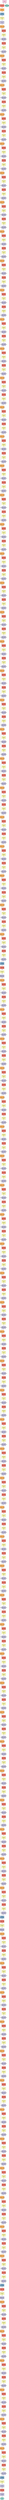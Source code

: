 digraph plot {
	data [label=data fillcolor="#8dd3c7" fixedsize=true height=0.8034 shape=oval style=filled width=1.3]
	bn_data [label=bn_data fillcolor="#bebada" fixedsize=true height=0.8034 shape=box style=filled width=1.3]
	conv0 [label="Convolution\n7x7/2x2, 64" fillcolor="#fb8072" fixedsize=true height=0.8034 shape=box style=filled width=1.3]
	bn0 [label=bn0 fillcolor="#bebada" fixedsize=true height=0.8034 shape=box style=filled width=1.3]
	relu0 [label="Activation\nrelu" fillcolor="#ffffb3" fixedsize=true height=0.8034 shape=box style=filled width=1.3]
	pooling0 [label="Pooling\nmax, 3x3/2x2" fillcolor="#80b1d3" fixedsize=true height=0.8034 shape=box style=filled width=1.3]
	DBstage1_unit1_bn1 [label=DBstage1_unit1_bn1 fillcolor="#bebada" fixedsize=true height=0.8034 shape=box style=filled width=1.3]
	DBstage1_unit1_relu1 [label="Activation\nrelu" fillcolor="#ffffb3" fixedsize=true height=0.8034 shape=box style=filled width=1.3]
	DBstage1_unit1_conv1 [label="Convolution\n1x1/1x1, 128" fillcolor="#fb8072" fixedsize=true height=0.8034 shape=box style=filled width=1.3]
	DBstage1_unit1_bn2 [label=DBstage1_unit1_bn2 fillcolor="#bebada" fixedsize=true height=0.8034 shape=box style=filled width=1.3]
	DBstage1_unit1_relu2 [label="Activation\nrelu" fillcolor="#ffffb3" fixedsize=true height=0.8034 shape=box style=filled width=1.3]
	DBstage1_unit1_conv2 [label="Convolution\n3x3/1x1, 32" fillcolor="#fb8072" fixedsize=true height=0.8034 shape=box style=filled width=1.3]
	DBstage1_concat1 [label=DBstage1_concat1 fillcolor="#fdb462" fixedsize=true height=0.8034 shape=box style=filled width=1.3]
	DBstage1_unit2_bn1 [label=DBstage1_unit2_bn1 fillcolor="#bebada" fixedsize=true height=0.8034 shape=box style=filled width=1.3]
	DBstage1_unit2_relu1 [label="Activation\nrelu" fillcolor="#ffffb3" fixedsize=true height=0.8034 shape=box style=filled width=1.3]
	DBstage1_unit2_conv1 [label="Convolution\n1x1/1x1, 128" fillcolor="#fb8072" fixedsize=true height=0.8034 shape=box style=filled width=1.3]
	DBstage1_unit2_bn2 [label=DBstage1_unit2_bn2 fillcolor="#bebada" fixedsize=true height=0.8034 shape=box style=filled width=1.3]
	DBstage1_unit2_relu2 [label="Activation\nrelu" fillcolor="#ffffb3" fixedsize=true height=0.8034 shape=box style=filled width=1.3]
	DBstage1_unit2_conv2 [label="Convolution\n3x3/1x1, 32" fillcolor="#fb8072" fixedsize=true height=0.8034 shape=box style=filled width=1.3]
	DBstage1_concat2 [label=DBstage1_concat2 fillcolor="#fdb462" fixedsize=true height=0.8034 shape=box style=filled width=1.3]
	DBstage1_unit3_bn1 [label=DBstage1_unit3_bn1 fillcolor="#bebada" fixedsize=true height=0.8034 shape=box style=filled width=1.3]
	DBstage1_unit3_relu1 [label="Activation\nrelu" fillcolor="#ffffb3" fixedsize=true height=0.8034 shape=box style=filled width=1.3]
	DBstage1_unit3_conv1 [label="Convolution\n1x1/1x1, 128" fillcolor="#fb8072" fixedsize=true height=0.8034 shape=box style=filled width=1.3]
	DBstage1_unit3_bn2 [label=DBstage1_unit3_bn2 fillcolor="#bebada" fixedsize=true height=0.8034 shape=box style=filled width=1.3]
	DBstage1_unit3_relu2 [label="Activation\nrelu" fillcolor="#ffffb3" fixedsize=true height=0.8034 shape=box style=filled width=1.3]
	DBstage1_unit3_conv2 [label="Convolution\n3x3/1x1, 32" fillcolor="#fb8072" fixedsize=true height=0.8034 shape=box style=filled width=1.3]
	DBstage1_concat3 [label=DBstage1_concat3 fillcolor="#fdb462" fixedsize=true height=0.8034 shape=box style=filled width=1.3]
	DBstage1_unit4_bn1 [label=DBstage1_unit4_bn1 fillcolor="#bebada" fixedsize=true height=0.8034 shape=box style=filled width=1.3]
	DBstage1_unit4_relu1 [label="Activation\nrelu" fillcolor="#ffffb3" fixedsize=true height=0.8034 shape=box style=filled width=1.3]
	DBstage1_unit4_conv1 [label="Convolution\n1x1/1x1, 128" fillcolor="#fb8072" fixedsize=true height=0.8034 shape=box style=filled width=1.3]
	DBstage1_unit4_bn2 [label=DBstage1_unit4_bn2 fillcolor="#bebada" fixedsize=true height=0.8034 shape=box style=filled width=1.3]
	DBstage1_unit4_relu2 [label="Activation\nrelu" fillcolor="#ffffb3" fixedsize=true height=0.8034 shape=box style=filled width=1.3]
	DBstage1_unit4_conv2 [label="Convolution\n3x3/1x1, 32" fillcolor="#fb8072" fixedsize=true height=0.8034 shape=box style=filled width=1.3]
	DBstage1_concat4 [label=DBstage1_concat4 fillcolor="#fdb462" fixedsize=true height=0.8034 shape=box style=filled width=1.3]
	DBstage1_unit5_bn1 [label=DBstage1_unit5_bn1 fillcolor="#bebada" fixedsize=true height=0.8034 shape=box style=filled width=1.3]
	DBstage1_unit5_relu1 [label="Activation\nrelu" fillcolor="#ffffb3" fixedsize=true height=0.8034 shape=box style=filled width=1.3]
	DBstage1_unit5_conv1 [label="Convolution\n1x1/1x1, 128" fillcolor="#fb8072" fixedsize=true height=0.8034 shape=box style=filled width=1.3]
	DBstage1_unit5_bn2 [label=DBstage1_unit5_bn2 fillcolor="#bebada" fixedsize=true height=0.8034 shape=box style=filled width=1.3]
	DBstage1_unit5_relu2 [label="Activation\nrelu" fillcolor="#ffffb3" fixedsize=true height=0.8034 shape=box style=filled width=1.3]
	DBstage1_unit5_conv2 [label="Convolution\n3x3/1x1, 32" fillcolor="#fb8072" fixedsize=true height=0.8034 shape=box style=filled width=1.3]
	DBstage1_concat5 [label=DBstage1_concat5 fillcolor="#fdb462" fixedsize=true height=0.8034 shape=box style=filled width=1.3]
	DBstage1_unit6_bn1 [label=DBstage1_unit6_bn1 fillcolor="#bebada" fixedsize=true height=0.8034 shape=box style=filled width=1.3]
	DBstage1_unit6_relu1 [label="Activation\nrelu" fillcolor="#ffffb3" fixedsize=true height=0.8034 shape=box style=filled width=1.3]
	DBstage1_unit6_conv1 [label="Convolution\n1x1/1x1, 128" fillcolor="#fb8072" fixedsize=true height=0.8034 shape=box style=filled width=1.3]
	DBstage1_unit6_bn2 [label=DBstage1_unit6_bn2 fillcolor="#bebada" fixedsize=true height=0.8034 shape=box style=filled width=1.3]
	DBstage1_unit6_relu2 [label="Activation\nrelu" fillcolor="#ffffb3" fixedsize=true height=0.8034 shape=box style=filled width=1.3]
	DBstage1_unit6_conv2 [label="Convolution\n3x3/1x1, 32" fillcolor="#fb8072" fixedsize=true height=0.8034 shape=box style=filled width=1.3]
	DBstage1_concat6 [label=DBstage1_concat6 fillcolor="#fdb462" fixedsize=true height=0.8034 shape=box style=filled width=1.3]
	TBstage1_bn1 [label=TBstage1_bn1 fillcolor="#bebada" fixedsize=true height=0.8034 shape=box style=filled width=1.3]
	TBstage1_relu1 [label="Activation\nrelu" fillcolor="#ffffb3" fixedsize=true height=0.8034 shape=box style=filled width=1.3]
	TBstage1_conv1 [label="Convolution\n1x1/1x1, 128" fillcolor="#fb8072" fixedsize=true height=0.8034 shape=box style=filled width=1.3]
	TBstage1_pool1 [label="Pooling\navg, 2x2/2x2" fillcolor="#80b1d3" fixedsize=true height=0.8034 shape=box style=filled width=1.3]
	DBstage2_unit1_bn1 [label=DBstage2_unit1_bn1 fillcolor="#bebada" fixedsize=true height=0.8034 shape=box style=filled width=1.3]
	DBstage2_unit1_relu1 [label="Activation\nrelu" fillcolor="#ffffb3" fixedsize=true height=0.8034 shape=box style=filled width=1.3]
	DBstage2_unit1_conv1 [label="Convolution\n1x1/1x1, 128" fillcolor="#fb8072" fixedsize=true height=0.8034 shape=box style=filled width=1.3]
	DBstage2_unit1_bn2 [label=DBstage2_unit1_bn2 fillcolor="#bebada" fixedsize=true height=0.8034 shape=box style=filled width=1.3]
	DBstage2_unit1_relu2 [label="Activation\nrelu" fillcolor="#ffffb3" fixedsize=true height=0.8034 shape=box style=filled width=1.3]
	DBstage2_unit1_conv2 [label="Convolution\n3x3/1x1, 32" fillcolor="#fb8072" fixedsize=true height=0.8034 shape=box style=filled width=1.3]
	DBstage2_concat1 [label=DBstage2_concat1 fillcolor="#fdb462" fixedsize=true height=0.8034 shape=box style=filled width=1.3]
	DBstage2_unit2_bn1 [label=DBstage2_unit2_bn1 fillcolor="#bebada" fixedsize=true height=0.8034 shape=box style=filled width=1.3]
	DBstage2_unit2_relu1 [label="Activation\nrelu" fillcolor="#ffffb3" fixedsize=true height=0.8034 shape=box style=filled width=1.3]
	DBstage2_unit2_conv1 [label="Convolution\n1x1/1x1, 128" fillcolor="#fb8072" fixedsize=true height=0.8034 shape=box style=filled width=1.3]
	DBstage2_unit2_bn2 [label=DBstage2_unit2_bn2 fillcolor="#bebada" fixedsize=true height=0.8034 shape=box style=filled width=1.3]
	DBstage2_unit2_relu2 [label="Activation\nrelu" fillcolor="#ffffb3" fixedsize=true height=0.8034 shape=box style=filled width=1.3]
	DBstage2_unit2_conv2 [label="Convolution\n3x3/1x1, 32" fillcolor="#fb8072" fixedsize=true height=0.8034 shape=box style=filled width=1.3]
	DBstage2_concat2 [label=DBstage2_concat2 fillcolor="#fdb462" fixedsize=true height=0.8034 shape=box style=filled width=1.3]
	DBstage2_unit3_bn1 [label=DBstage2_unit3_bn1 fillcolor="#bebada" fixedsize=true height=0.8034 shape=box style=filled width=1.3]
	DBstage2_unit3_relu1 [label="Activation\nrelu" fillcolor="#ffffb3" fixedsize=true height=0.8034 shape=box style=filled width=1.3]
	DBstage2_unit3_conv1 [label="Convolution\n1x1/1x1, 128" fillcolor="#fb8072" fixedsize=true height=0.8034 shape=box style=filled width=1.3]
	DBstage2_unit3_bn2 [label=DBstage2_unit3_bn2 fillcolor="#bebada" fixedsize=true height=0.8034 shape=box style=filled width=1.3]
	DBstage2_unit3_relu2 [label="Activation\nrelu" fillcolor="#ffffb3" fixedsize=true height=0.8034 shape=box style=filled width=1.3]
	DBstage2_unit3_conv2 [label="Convolution\n3x3/1x1, 32" fillcolor="#fb8072" fixedsize=true height=0.8034 shape=box style=filled width=1.3]
	DBstage2_concat3 [label=DBstage2_concat3 fillcolor="#fdb462" fixedsize=true height=0.8034 shape=box style=filled width=1.3]
	DBstage2_unit4_bn1 [label=DBstage2_unit4_bn1 fillcolor="#bebada" fixedsize=true height=0.8034 shape=box style=filled width=1.3]
	DBstage2_unit4_relu1 [label="Activation\nrelu" fillcolor="#ffffb3" fixedsize=true height=0.8034 shape=box style=filled width=1.3]
	DBstage2_unit4_conv1 [label="Convolution\n1x1/1x1, 128" fillcolor="#fb8072" fixedsize=true height=0.8034 shape=box style=filled width=1.3]
	DBstage2_unit4_bn2 [label=DBstage2_unit4_bn2 fillcolor="#bebada" fixedsize=true height=0.8034 shape=box style=filled width=1.3]
	DBstage2_unit4_relu2 [label="Activation\nrelu" fillcolor="#ffffb3" fixedsize=true height=0.8034 shape=box style=filled width=1.3]
	DBstage2_unit4_conv2 [label="Convolution\n3x3/1x1, 32" fillcolor="#fb8072" fixedsize=true height=0.8034 shape=box style=filled width=1.3]
	DBstage2_concat4 [label=DBstage2_concat4 fillcolor="#fdb462" fixedsize=true height=0.8034 shape=box style=filled width=1.3]
	DBstage2_unit5_bn1 [label=DBstage2_unit5_bn1 fillcolor="#bebada" fixedsize=true height=0.8034 shape=box style=filled width=1.3]
	DBstage2_unit5_relu1 [label="Activation\nrelu" fillcolor="#ffffb3" fixedsize=true height=0.8034 shape=box style=filled width=1.3]
	DBstage2_unit5_conv1 [label="Convolution\n1x1/1x1, 128" fillcolor="#fb8072" fixedsize=true height=0.8034 shape=box style=filled width=1.3]
	DBstage2_unit5_bn2 [label=DBstage2_unit5_bn2 fillcolor="#bebada" fixedsize=true height=0.8034 shape=box style=filled width=1.3]
	DBstage2_unit5_relu2 [label="Activation\nrelu" fillcolor="#ffffb3" fixedsize=true height=0.8034 shape=box style=filled width=1.3]
	DBstage2_unit5_conv2 [label="Convolution\n3x3/1x1, 32" fillcolor="#fb8072" fixedsize=true height=0.8034 shape=box style=filled width=1.3]
	DBstage2_concat5 [label=DBstage2_concat5 fillcolor="#fdb462" fixedsize=true height=0.8034 shape=box style=filled width=1.3]
	DBstage2_unit6_bn1 [label=DBstage2_unit6_bn1 fillcolor="#bebada" fixedsize=true height=0.8034 shape=box style=filled width=1.3]
	DBstage2_unit6_relu1 [label="Activation\nrelu" fillcolor="#ffffb3" fixedsize=true height=0.8034 shape=box style=filled width=1.3]
	DBstage2_unit6_conv1 [label="Convolution\n1x1/1x1, 128" fillcolor="#fb8072" fixedsize=true height=0.8034 shape=box style=filled width=1.3]
	DBstage2_unit6_bn2 [label=DBstage2_unit6_bn2 fillcolor="#bebada" fixedsize=true height=0.8034 shape=box style=filled width=1.3]
	DBstage2_unit6_relu2 [label="Activation\nrelu" fillcolor="#ffffb3" fixedsize=true height=0.8034 shape=box style=filled width=1.3]
	DBstage2_unit6_conv2 [label="Convolution\n3x3/1x1, 32" fillcolor="#fb8072" fixedsize=true height=0.8034 shape=box style=filled width=1.3]
	DBstage2_concat6 [label=DBstage2_concat6 fillcolor="#fdb462" fixedsize=true height=0.8034 shape=box style=filled width=1.3]
	DBstage2_unit7_bn1 [label=DBstage2_unit7_bn1 fillcolor="#bebada" fixedsize=true height=0.8034 shape=box style=filled width=1.3]
	DBstage2_unit7_relu1 [label="Activation\nrelu" fillcolor="#ffffb3" fixedsize=true height=0.8034 shape=box style=filled width=1.3]
	DBstage2_unit7_conv1 [label="Convolution\n1x1/1x1, 128" fillcolor="#fb8072" fixedsize=true height=0.8034 shape=box style=filled width=1.3]
	DBstage2_unit7_bn2 [label=DBstage2_unit7_bn2 fillcolor="#bebada" fixedsize=true height=0.8034 shape=box style=filled width=1.3]
	DBstage2_unit7_relu2 [label="Activation\nrelu" fillcolor="#ffffb3" fixedsize=true height=0.8034 shape=box style=filled width=1.3]
	DBstage2_unit7_conv2 [label="Convolution\n3x3/1x1, 32" fillcolor="#fb8072" fixedsize=true height=0.8034 shape=box style=filled width=1.3]
	DBstage2_concat7 [label=DBstage2_concat7 fillcolor="#fdb462" fixedsize=true height=0.8034 shape=box style=filled width=1.3]
	DBstage2_unit8_bn1 [label=DBstage2_unit8_bn1 fillcolor="#bebada" fixedsize=true height=0.8034 shape=box style=filled width=1.3]
	DBstage2_unit8_relu1 [label="Activation\nrelu" fillcolor="#ffffb3" fixedsize=true height=0.8034 shape=box style=filled width=1.3]
	DBstage2_unit8_conv1 [label="Convolution\n1x1/1x1, 128" fillcolor="#fb8072" fixedsize=true height=0.8034 shape=box style=filled width=1.3]
	DBstage2_unit8_bn2 [label=DBstage2_unit8_bn2 fillcolor="#bebada" fixedsize=true height=0.8034 shape=box style=filled width=1.3]
	DBstage2_unit8_relu2 [label="Activation\nrelu" fillcolor="#ffffb3" fixedsize=true height=0.8034 shape=box style=filled width=1.3]
	DBstage2_unit8_conv2 [label="Convolution\n3x3/1x1, 32" fillcolor="#fb8072" fixedsize=true height=0.8034 shape=box style=filled width=1.3]
	DBstage2_concat8 [label=DBstage2_concat8 fillcolor="#fdb462" fixedsize=true height=0.8034 shape=box style=filled width=1.3]
	DBstage2_unit9_bn1 [label=DBstage2_unit9_bn1 fillcolor="#bebada" fixedsize=true height=0.8034 shape=box style=filled width=1.3]
	DBstage2_unit9_relu1 [label="Activation\nrelu" fillcolor="#ffffb3" fixedsize=true height=0.8034 shape=box style=filled width=1.3]
	DBstage2_unit9_conv1 [label="Convolution\n1x1/1x1, 128" fillcolor="#fb8072" fixedsize=true height=0.8034 shape=box style=filled width=1.3]
	DBstage2_unit9_bn2 [label=DBstage2_unit9_bn2 fillcolor="#bebada" fixedsize=true height=0.8034 shape=box style=filled width=1.3]
	DBstage2_unit9_relu2 [label="Activation\nrelu" fillcolor="#ffffb3" fixedsize=true height=0.8034 shape=box style=filled width=1.3]
	DBstage2_unit9_conv2 [label="Convolution\n3x3/1x1, 32" fillcolor="#fb8072" fixedsize=true height=0.8034 shape=box style=filled width=1.3]
	DBstage2_concat9 [label=DBstage2_concat9 fillcolor="#fdb462" fixedsize=true height=0.8034 shape=box style=filled width=1.3]
	DBstage2_unit10_bn1 [label=DBstage2_unit10_bn1 fillcolor="#bebada" fixedsize=true height=0.8034 shape=box style=filled width=1.3]
	DBstage2_unit10_relu1 [label="Activation\nrelu" fillcolor="#ffffb3" fixedsize=true height=0.8034 shape=box style=filled width=1.3]
	DBstage2_unit10_conv1 [label="Convolution\n1x1/1x1, 128" fillcolor="#fb8072" fixedsize=true height=0.8034 shape=box style=filled width=1.3]
	DBstage2_unit10_bn2 [label=DBstage2_unit10_bn2 fillcolor="#bebada" fixedsize=true height=0.8034 shape=box style=filled width=1.3]
	DBstage2_unit10_relu2 [label="Activation\nrelu" fillcolor="#ffffb3" fixedsize=true height=0.8034 shape=box style=filled width=1.3]
	DBstage2_unit10_conv2 [label="Convolution\n3x3/1x1, 32" fillcolor="#fb8072" fixedsize=true height=0.8034 shape=box style=filled width=1.3]
	DBstage2_concat10 [label=DBstage2_concat10 fillcolor="#fdb462" fixedsize=true height=0.8034 shape=box style=filled width=1.3]
	DBstage2_unit11_bn1 [label=DBstage2_unit11_bn1 fillcolor="#bebada" fixedsize=true height=0.8034 shape=box style=filled width=1.3]
	DBstage2_unit11_relu1 [label="Activation\nrelu" fillcolor="#ffffb3" fixedsize=true height=0.8034 shape=box style=filled width=1.3]
	DBstage2_unit11_conv1 [label="Convolution\n1x1/1x1, 128" fillcolor="#fb8072" fixedsize=true height=0.8034 shape=box style=filled width=1.3]
	DBstage2_unit11_bn2 [label=DBstage2_unit11_bn2 fillcolor="#bebada" fixedsize=true height=0.8034 shape=box style=filled width=1.3]
	DBstage2_unit11_relu2 [label="Activation\nrelu" fillcolor="#ffffb3" fixedsize=true height=0.8034 shape=box style=filled width=1.3]
	DBstage2_unit11_conv2 [label="Convolution\n3x3/1x1, 32" fillcolor="#fb8072" fixedsize=true height=0.8034 shape=box style=filled width=1.3]
	DBstage2_concat11 [label=DBstage2_concat11 fillcolor="#fdb462" fixedsize=true height=0.8034 shape=box style=filled width=1.3]
	DBstage2_unit12_bn1 [label=DBstage2_unit12_bn1 fillcolor="#bebada" fixedsize=true height=0.8034 shape=box style=filled width=1.3]
	DBstage2_unit12_relu1 [label="Activation\nrelu" fillcolor="#ffffb3" fixedsize=true height=0.8034 shape=box style=filled width=1.3]
	DBstage2_unit12_conv1 [label="Convolution\n1x1/1x1, 128" fillcolor="#fb8072" fixedsize=true height=0.8034 shape=box style=filled width=1.3]
	DBstage2_unit12_bn2 [label=DBstage2_unit12_bn2 fillcolor="#bebada" fixedsize=true height=0.8034 shape=box style=filled width=1.3]
	DBstage2_unit12_relu2 [label="Activation\nrelu" fillcolor="#ffffb3" fixedsize=true height=0.8034 shape=box style=filled width=1.3]
	DBstage2_unit12_conv2 [label="Convolution\n3x3/1x1, 32" fillcolor="#fb8072" fixedsize=true height=0.8034 shape=box style=filled width=1.3]
	DBstage2_concat12 [label=DBstage2_concat12 fillcolor="#fdb462" fixedsize=true height=0.8034 shape=box style=filled width=1.3]
	TBstage2_bn1 [label=TBstage2_bn1 fillcolor="#bebada" fixedsize=true height=0.8034 shape=box style=filled width=1.3]
	TBstage2_relu1 [label="Activation\nrelu" fillcolor="#ffffb3" fixedsize=true height=0.8034 shape=box style=filled width=1.3]
	TBstage2_conv1 [label="Convolution\n1x1/1x1, 256" fillcolor="#fb8072" fixedsize=true height=0.8034 shape=box style=filled width=1.3]
	TBstage2_pool2 [label="Pooling\navg, 2x2/2x2" fillcolor="#80b1d3" fixedsize=true height=0.8034 shape=box style=filled width=1.3]
	DBstage3_unit1_bn1 [label=DBstage3_unit1_bn1 fillcolor="#bebada" fixedsize=true height=0.8034 shape=box style=filled width=1.3]
	DBstage3_unit1_relu1 [label="Activation\nrelu" fillcolor="#ffffb3" fixedsize=true height=0.8034 shape=box style=filled width=1.3]
	DBstage3_unit1_conv1 [label="Convolution\n1x1/1x1, 128" fillcolor="#fb8072" fixedsize=true height=0.8034 shape=box style=filled width=1.3]
	DBstage3_unit1_bn2 [label=DBstage3_unit1_bn2 fillcolor="#bebada" fixedsize=true height=0.8034 shape=box style=filled width=1.3]
	DBstage3_unit1_relu2 [label="Activation\nrelu" fillcolor="#ffffb3" fixedsize=true height=0.8034 shape=box style=filled width=1.3]
	DBstage3_unit1_conv2 [label="Convolution\n3x3/1x1, 32" fillcolor="#fb8072" fixedsize=true height=0.8034 shape=box style=filled width=1.3]
	DBstage3_concat1 [label=DBstage3_concat1 fillcolor="#fdb462" fixedsize=true height=0.8034 shape=box style=filled width=1.3]
	DBstage3_unit2_bn1 [label=DBstage3_unit2_bn1 fillcolor="#bebada" fixedsize=true height=0.8034 shape=box style=filled width=1.3]
	DBstage3_unit2_relu1 [label="Activation\nrelu" fillcolor="#ffffb3" fixedsize=true height=0.8034 shape=box style=filled width=1.3]
	DBstage3_unit2_conv1 [label="Convolution\n1x1/1x1, 128" fillcolor="#fb8072" fixedsize=true height=0.8034 shape=box style=filled width=1.3]
	DBstage3_unit2_bn2 [label=DBstage3_unit2_bn2 fillcolor="#bebada" fixedsize=true height=0.8034 shape=box style=filled width=1.3]
	DBstage3_unit2_relu2 [label="Activation\nrelu" fillcolor="#ffffb3" fixedsize=true height=0.8034 shape=box style=filled width=1.3]
	DBstage3_unit2_conv2 [label="Convolution\n3x3/1x1, 32" fillcolor="#fb8072" fixedsize=true height=0.8034 shape=box style=filled width=1.3]
	DBstage3_concat2 [label=DBstage3_concat2 fillcolor="#fdb462" fixedsize=true height=0.8034 shape=box style=filled width=1.3]
	DBstage3_unit3_bn1 [label=DBstage3_unit3_bn1 fillcolor="#bebada" fixedsize=true height=0.8034 shape=box style=filled width=1.3]
	DBstage3_unit3_relu1 [label="Activation\nrelu" fillcolor="#ffffb3" fixedsize=true height=0.8034 shape=box style=filled width=1.3]
	DBstage3_unit3_conv1 [label="Convolution\n1x1/1x1, 128" fillcolor="#fb8072" fixedsize=true height=0.8034 shape=box style=filled width=1.3]
	DBstage3_unit3_bn2 [label=DBstage3_unit3_bn2 fillcolor="#bebada" fixedsize=true height=0.8034 shape=box style=filled width=1.3]
	DBstage3_unit3_relu2 [label="Activation\nrelu" fillcolor="#ffffb3" fixedsize=true height=0.8034 shape=box style=filled width=1.3]
	DBstage3_unit3_conv2 [label="Convolution\n3x3/1x1, 32" fillcolor="#fb8072" fixedsize=true height=0.8034 shape=box style=filled width=1.3]
	DBstage3_concat3 [label=DBstage3_concat3 fillcolor="#fdb462" fixedsize=true height=0.8034 shape=box style=filled width=1.3]
	DBstage3_unit4_bn1 [label=DBstage3_unit4_bn1 fillcolor="#bebada" fixedsize=true height=0.8034 shape=box style=filled width=1.3]
	DBstage3_unit4_relu1 [label="Activation\nrelu" fillcolor="#ffffb3" fixedsize=true height=0.8034 shape=box style=filled width=1.3]
	DBstage3_unit4_conv1 [label="Convolution\n1x1/1x1, 128" fillcolor="#fb8072" fixedsize=true height=0.8034 shape=box style=filled width=1.3]
	DBstage3_unit4_bn2 [label=DBstage3_unit4_bn2 fillcolor="#bebada" fixedsize=true height=0.8034 shape=box style=filled width=1.3]
	DBstage3_unit4_relu2 [label="Activation\nrelu" fillcolor="#ffffb3" fixedsize=true height=0.8034 shape=box style=filled width=1.3]
	DBstage3_unit4_conv2 [label="Convolution\n3x3/1x1, 32" fillcolor="#fb8072" fixedsize=true height=0.8034 shape=box style=filled width=1.3]
	DBstage3_concat4 [label=DBstage3_concat4 fillcolor="#fdb462" fixedsize=true height=0.8034 shape=box style=filled width=1.3]
	DBstage3_unit5_bn1 [label=DBstage3_unit5_bn1 fillcolor="#bebada" fixedsize=true height=0.8034 shape=box style=filled width=1.3]
	DBstage3_unit5_relu1 [label="Activation\nrelu" fillcolor="#ffffb3" fixedsize=true height=0.8034 shape=box style=filled width=1.3]
	DBstage3_unit5_conv1 [label="Convolution\n1x1/1x1, 128" fillcolor="#fb8072" fixedsize=true height=0.8034 shape=box style=filled width=1.3]
	DBstage3_unit5_bn2 [label=DBstage3_unit5_bn2 fillcolor="#bebada" fixedsize=true height=0.8034 shape=box style=filled width=1.3]
	DBstage3_unit5_relu2 [label="Activation\nrelu" fillcolor="#ffffb3" fixedsize=true height=0.8034 shape=box style=filled width=1.3]
	DBstage3_unit5_conv2 [label="Convolution\n3x3/1x1, 32" fillcolor="#fb8072" fixedsize=true height=0.8034 shape=box style=filled width=1.3]
	DBstage3_concat5 [label=DBstage3_concat5 fillcolor="#fdb462" fixedsize=true height=0.8034 shape=box style=filled width=1.3]
	DBstage3_unit6_bn1 [label=DBstage3_unit6_bn1 fillcolor="#bebada" fixedsize=true height=0.8034 shape=box style=filled width=1.3]
	DBstage3_unit6_relu1 [label="Activation\nrelu" fillcolor="#ffffb3" fixedsize=true height=0.8034 shape=box style=filled width=1.3]
	DBstage3_unit6_conv1 [label="Convolution\n1x1/1x1, 128" fillcolor="#fb8072" fixedsize=true height=0.8034 shape=box style=filled width=1.3]
	DBstage3_unit6_bn2 [label=DBstage3_unit6_bn2 fillcolor="#bebada" fixedsize=true height=0.8034 shape=box style=filled width=1.3]
	DBstage3_unit6_relu2 [label="Activation\nrelu" fillcolor="#ffffb3" fixedsize=true height=0.8034 shape=box style=filled width=1.3]
	DBstage3_unit6_conv2 [label="Convolution\n3x3/1x1, 32" fillcolor="#fb8072" fixedsize=true height=0.8034 shape=box style=filled width=1.3]
	DBstage3_concat6 [label=DBstage3_concat6 fillcolor="#fdb462" fixedsize=true height=0.8034 shape=box style=filled width=1.3]
	DBstage3_unit7_bn1 [label=DBstage3_unit7_bn1 fillcolor="#bebada" fixedsize=true height=0.8034 shape=box style=filled width=1.3]
	DBstage3_unit7_relu1 [label="Activation\nrelu" fillcolor="#ffffb3" fixedsize=true height=0.8034 shape=box style=filled width=1.3]
	DBstage3_unit7_conv1 [label="Convolution\n1x1/1x1, 128" fillcolor="#fb8072" fixedsize=true height=0.8034 shape=box style=filled width=1.3]
	DBstage3_unit7_bn2 [label=DBstage3_unit7_bn2 fillcolor="#bebada" fixedsize=true height=0.8034 shape=box style=filled width=1.3]
	DBstage3_unit7_relu2 [label="Activation\nrelu" fillcolor="#ffffb3" fixedsize=true height=0.8034 shape=box style=filled width=1.3]
	DBstage3_unit7_conv2 [label="Convolution\n3x3/1x1, 32" fillcolor="#fb8072" fixedsize=true height=0.8034 shape=box style=filled width=1.3]
	DBstage3_concat7 [label=DBstage3_concat7 fillcolor="#fdb462" fixedsize=true height=0.8034 shape=box style=filled width=1.3]
	DBstage3_unit8_bn1 [label=DBstage3_unit8_bn1 fillcolor="#bebada" fixedsize=true height=0.8034 shape=box style=filled width=1.3]
	DBstage3_unit8_relu1 [label="Activation\nrelu" fillcolor="#ffffb3" fixedsize=true height=0.8034 shape=box style=filled width=1.3]
	DBstage3_unit8_conv1 [label="Convolution\n1x1/1x1, 128" fillcolor="#fb8072" fixedsize=true height=0.8034 shape=box style=filled width=1.3]
	DBstage3_unit8_bn2 [label=DBstage3_unit8_bn2 fillcolor="#bebada" fixedsize=true height=0.8034 shape=box style=filled width=1.3]
	DBstage3_unit8_relu2 [label="Activation\nrelu" fillcolor="#ffffb3" fixedsize=true height=0.8034 shape=box style=filled width=1.3]
	DBstage3_unit8_conv2 [label="Convolution\n3x3/1x1, 32" fillcolor="#fb8072" fixedsize=true height=0.8034 shape=box style=filled width=1.3]
	DBstage3_concat8 [label=DBstage3_concat8 fillcolor="#fdb462" fixedsize=true height=0.8034 shape=box style=filled width=1.3]
	DBstage3_unit9_bn1 [label=DBstage3_unit9_bn1 fillcolor="#bebada" fixedsize=true height=0.8034 shape=box style=filled width=1.3]
	DBstage3_unit9_relu1 [label="Activation\nrelu" fillcolor="#ffffb3" fixedsize=true height=0.8034 shape=box style=filled width=1.3]
	DBstage3_unit9_conv1 [label="Convolution\n1x1/1x1, 128" fillcolor="#fb8072" fixedsize=true height=0.8034 shape=box style=filled width=1.3]
	DBstage3_unit9_bn2 [label=DBstage3_unit9_bn2 fillcolor="#bebada" fixedsize=true height=0.8034 shape=box style=filled width=1.3]
	DBstage3_unit9_relu2 [label="Activation\nrelu" fillcolor="#ffffb3" fixedsize=true height=0.8034 shape=box style=filled width=1.3]
	DBstage3_unit9_conv2 [label="Convolution\n3x3/1x1, 32" fillcolor="#fb8072" fixedsize=true height=0.8034 shape=box style=filled width=1.3]
	DBstage3_concat9 [label=DBstage3_concat9 fillcolor="#fdb462" fixedsize=true height=0.8034 shape=box style=filled width=1.3]
	DBstage3_unit10_bn1 [label=DBstage3_unit10_bn1 fillcolor="#bebada" fixedsize=true height=0.8034 shape=box style=filled width=1.3]
	DBstage3_unit10_relu1 [label="Activation\nrelu" fillcolor="#ffffb3" fixedsize=true height=0.8034 shape=box style=filled width=1.3]
	DBstage3_unit10_conv1 [label="Convolution\n1x1/1x1, 128" fillcolor="#fb8072" fixedsize=true height=0.8034 shape=box style=filled width=1.3]
	DBstage3_unit10_bn2 [label=DBstage3_unit10_bn2 fillcolor="#bebada" fixedsize=true height=0.8034 shape=box style=filled width=1.3]
	DBstage3_unit10_relu2 [label="Activation\nrelu" fillcolor="#ffffb3" fixedsize=true height=0.8034 shape=box style=filled width=1.3]
	DBstage3_unit10_conv2 [label="Convolution\n3x3/1x1, 32" fillcolor="#fb8072" fixedsize=true height=0.8034 shape=box style=filled width=1.3]
	DBstage3_concat10 [label=DBstage3_concat10 fillcolor="#fdb462" fixedsize=true height=0.8034 shape=box style=filled width=1.3]
	DBstage3_unit11_bn1 [label=DBstage3_unit11_bn1 fillcolor="#bebada" fixedsize=true height=0.8034 shape=box style=filled width=1.3]
	DBstage3_unit11_relu1 [label="Activation\nrelu" fillcolor="#ffffb3" fixedsize=true height=0.8034 shape=box style=filled width=1.3]
	DBstage3_unit11_conv1 [label="Convolution\n1x1/1x1, 128" fillcolor="#fb8072" fixedsize=true height=0.8034 shape=box style=filled width=1.3]
	DBstage3_unit11_bn2 [label=DBstage3_unit11_bn2 fillcolor="#bebada" fixedsize=true height=0.8034 shape=box style=filled width=1.3]
	DBstage3_unit11_relu2 [label="Activation\nrelu" fillcolor="#ffffb3" fixedsize=true height=0.8034 shape=box style=filled width=1.3]
	DBstage3_unit11_conv2 [label="Convolution\n3x3/1x1, 32" fillcolor="#fb8072" fixedsize=true height=0.8034 shape=box style=filled width=1.3]
	DBstage3_concat11 [label=DBstage3_concat11 fillcolor="#fdb462" fixedsize=true height=0.8034 shape=box style=filled width=1.3]
	DBstage3_unit12_bn1 [label=DBstage3_unit12_bn1 fillcolor="#bebada" fixedsize=true height=0.8034 shape=box style=filled width=1.3]
	DBstage3_unit12_relu1 [label="Activation\nrelu" fillcolor="#ffffb3" fixedsize=true height=0.8034 shape=box style=filled width=1.3]
	DBstage3_unit12_conv1 [label="Convolution\n1x1/1x1, 128" fillcolor="#fb8072" fixedsize=true height=0.8034 shape=box style=filled width=1.3]
	DBstage3_unit12_bn2 [label=DBstage3_unit12_bn2 fillcolor="#bebada" fixedsize=true height=0.8034 shape=box style=filled width=1.3]
	DBstage3_unit12_relu2 [label="Activation\nrelu" fillcolor="#ffffb3" fixedsize=true height=0.8034 shape=box style=filled width=1.3]
	DBstage3_unit12_conv2 [label="Convolution\n3x3/1x1, 32" fillcolor="#fb8072" fixedsize=true height=0.8034 shape=box style=filled width=1.3]
	DBstage3_concat12 [label=DBstage3_concat12 fillcolor="#fdb462" fixedsize=true height=0.8034 shape=box style=filled width=1.3]
	DBstage3_unit13_bn1 [label=DBstage3_unit13_bn1 fillcolor="#bebada" fixedsize=true height=0.8034 shape=box style=filled width=1.3]
	DBstage3_unit13_relu1 [label="Activation\nrelu" fillcolor="#ffffb3" fixedsize=true height=0.8034 shape=box style=filled width=1.3]
	DBstage3_unit13_conv1 [label="Convolution\n1x1/1x1, 128" fillcolor="#fb8072" fixedsize=true height=0.8034 shape=box style=filled width=1.3]
	DBstage3_unit13_bn2 [label=DBstage3_unit13_bn2 fillcolor="#bebada" fixedsize=true height=0.8034 shape=box style=filled width=1.3]
	DBstage3_unit13_relu2 [label="Activation\nrelu" fillcolor="#ffffb3" fixedsize=true height=0.8034 shape=box style=filled width=1.3]
	DBstage3_unit13_conv2 [label="Convolution\n3x3/1x1, 32" fillcolor="#fb8072" fixedsize=true height=0.8034 shape=box style=filled width=1.3]
	DBstage3_concat13 [label=DBstage3_concat13 fillcolor="#fdb462" fixedsize=true height=0.8034 shape=box style=filled width=1.3]
	DBstage3_unit14_bn1 [label=DBstage3_unit14_bn1 fillcolor="#bebada" fixedsize=true height=0.8034 shape=box style=filled width=1.3]
	DBstage3_unit14_relu1 [label="Activation\nrelu" fillcolor="#ffffb3" fixedsize=true height=0.8034 shape=box style=filled width=1.3]
	DBstage3_unit14_conv1 [label="Convolution\n1x1/1x1, 128" fillcolor="#fb8072" fixedsize=true height=0.8034 shape=box style=filled width=1.3]
	DBstage3_unit14_bn2 [label=DBstage3_unit14_bn2 fillcolor="#bebada" fixedsize=true height=0.8034 shape=box style=filled width=1.3]
	DBstage3_unit14_relu2 [label="Activation\nrelu" fillcolor="#ffffb3" fixedsize=true height=0.8034 shape=box style=filled width=1.3]
	DBstage3_unit14_conv2 [label="Convolution\n3x3/1x1, 32" fillcolor="#fb8072" fixedsize=true height=0.8034 shape=box style=filled width=1.3]
	DBstage3_concat14 [label=DBstage3_concat14 fillcolor="#fdb462" fixedsize=true height=0.8034 shape=box style=filled width=1.3]
	DBstage3_unit15_bn1 [label=DBstage3_unit15_bn1 fillcolor="#bebada" fixedsize=true height=0.8034 shape=box style=filled width=1.3]
	DBstage3_unit15_relu1 [label="Activation\nrelu" fillcolor="#ffffb3" fixedsize=true height=0.8034 shape=box style=filled width=1.3]
	DBstage3_unit15_conv1 [label="Convolution\n1x1/1x1, 128" fillcolor="#fb8072" fixedsize=true height=0.8034 shape=box style=filled width=1.3]
	DBstage3_unit15_bn2 [label=DBstage3_unit15_bn2 fillcolor="#bebada" fixedsize=true height=0.8034 shape=box style=filled width=1.3]
	DBstage3_unit15_relu2 [label="Activation\nrelu" fillcolor="#ffffb3" fixedsize=true height=0.8034 shape=box style=filled width=1.3]
	DBstage3_unit15_conv2 [label="Convolution\n3x3/1x1, 32" fillcolor="#fb8072" fixedsize=true height=0.8034 shape=box style=filled width=1.3]
	DBstage3_concat15 [label=DBstage3_concat15 fillcolor="#fdb462" fixedsize=true height=0.8034 shape=box style=filled width=1.3]
	DBstage3_unit16_bn1 [label=DBstage3_unit16_bn1 fillcolor="#bebada" fixedsize=true height=0.8034 shape=box style=filled width=1.3]
	DBstage3_unit16_relu1 [label="Activation\nrelu" fillcolor="#ffffb3" fixedsize=true height=0.8034 shape=box style=filled width=1.3]
	DBstage3_unit16_conv1 [label="Convolution\n1x1/1x1, 128" fillcolor="#fb8072" fixedsize=true height=0.8034 shape=box style=filled width=1.3]
	DBstage3_unit16_bn2 [label=DBstage3_unit16_bn2 fillcolor="#bebada" fixedsize=true height=0.8034 shape=box style=filled width=1.3]
	DBstage3_unit16_relu2 [label="Activation\nrelu" fillcolor="#ffffb3" fixedsize=true height=0.8034 shape=box style=filled width=1.3]
	DBstage3_unit16_conv2 [label="Convolution\n3x3/1x1, 32" fillcolor="#fb8072" fixedsize=true height=0.8034 shape=box style=filled width=1.3]
	DBstage3_concat16 [label=DBstage3_concat16 fillcolor="#fdb462" fixedsize=true height=0.8034 shape=box style=filled width=1.3]
	DBstage3_unit17_bn1 [label=DBstage3_unit17_bn1 fillcolor="#bebada" fixedsize=true height=0.8034 shape=box style=filled width=1.3]
	DBstage3_unit17_relu1 [label="Activation\nrelu" fillcolor="#ffffb3" fixedsize=true height=0.8034 shape=box style=filled width=1.3]
	DBstage3_unit17_conv1 [label="Convolution\n1x1/1x1, 128" fillcolor="#fb8072" fixedsize=true height=0.8034 shape=box style=filled width=1.3]
	DBstage3_unit17_bn2 [label=DBstage3_unit17_bn2 fillcolor="#bebada" fixedsize=true height=0.8034 shape=box style=filled width=1.3]
	DBstage3_unit17_relu2 [label="Activation\nrelu" fillcolor="#ffffb3" fixedsize=true height=0.8034 shape=box style=filled width=1.3]
	DBstage3_unit17_conv2 [label="Convolution\n3x3/1x1, 32" fillcolor="#fb8072" fixedsize=true height=0.8034 shape=box style=filled width=1.3]
	DBstage3_concat17 [label=DBstage3_concat17 fillcolor="#fdb462" fixedsize=true height=0.8034 shape=box style=filled width=1.3]
	DBstage3_unit18_bn1 [label=DBstage3_unit18_bn1 fillcolor="#bebada" fixedsize=true height=0.8034 shape=box style=filled width=1.3]
	DBstage3_unit18_relu1 [label="Activation\nrelu" fillcolor="#ffffb3" fixedsize=true height=0.8034 shape=box style=filled width=1.3]
	DBstage3_unit18_conv1 [label="Convolution\n1x1/1x1, 128" fillcolor="#fb8072" fixedsize=true height=0.8034 shape=box style=filled width=1.3]
	DBstage3_unit18_bn2 [label=DBstage3_unit18_bn2 fillcolor="#bebada" fixedsize=true height=0.8034 shape=box style=filled width=1.3]
	DBstage3_unit18_relu2 [label="Activation\nrelu" fillcolor="#ffffb3" fixedsize=true height=0.8034 shape=box style=filled width=1.3]
	DBstage3_unit18_conv2 [label="Convolution\n3x3/1x1, 32" fillcolor="#fb8072" fixedsize=true height=0.8034 shape=box style=filled width=1.3]
	DBstage3_concat18 [label=DBstage3_concat18 fillcolor="#fdb462" fixedsize=true height=0.8034 shape=box style=filled width=1.3]
	DBstage3_unit19_bn1 [label=DBstage3_unit19_bn1 fillcolor="#bebada" fixedsize=true height=0.8034 shape=box style=filled width=1.3]
	DBstage3_unit19_relu1 [label="Activation\nrelu" fillcolor="#ffffb3" fixedsize=true height=0.8034 shape=box style=filled width=1.3]
	DBstage3_unit19_conv1 [label="Convolution\n1x1/1x1, 128" fillcolor="#fb8072" fixedsize=true height=0.8034 shape=box style=filled width=1.3]
	DBstage3_unit19_bn2 [label=DBstage3_unit19_bn2 fillcolor="#bebada" fixedsize=true height=0.8034 shape=box style=filled width=1.3]
	DBstage3_unit19_relu2 [label="Activation\nrelu" fillcolor="#ffffb3" fixedsize=true height=0.8034 shape=box style=filled width=1.3]
	DBstage3_unit19_conv2 [label="Convolution\n3x3/1x1, 32" fillcolor="#fb8072" fixedsize=true height=0.8034 shape=box style=filled width=1.3]
	DBstage3_concat19 [label=DBstage3_concat19 fillcolor="#fdb462" fixedsize=true height=0.8034 shape=box style=filled width=1.3]
	DBstage3_unit20_bn1 [label=DBstage3_unit20_bn1 fillcolor="#bebada" fixedsize=true height=0.8034 shape=box style=filled width=1.3]
	DBstage3_unit20_relu1 [label="Activation\nrelu" fillcolor="#ffffb3" fixedsize=true height=0.8034 shape=box style=filled width=1.3]
	DBstage3_unit20_conv1 [label="Convolution\n1x1/1x1, 128" fillcolor="#fb8072" fixedsize=true height=0.8034 shape=box style=filled width=1.3]
	DBstage3_unit20_bn2 [label=DBstage3_unit20_bn2 fillcolor="#bebada" fixedsize=true height=0.8034 shape=box style=filled width=1.3]
	DBstage3_unit20_relu2 [label="Activation\nrelu" fillcolor="#ffffb3" fixedsize=true height=0.8034 shape=box style=filled width=1.3]
	DBstage3_unit20_conv2 [label="Convolution\n3x3/1x1, 32" fillcolor="#fb8072" fixedsize=true height=0.8034 shape=box style=filled width=1.3]
	DBstage3_concat20 [label=DBstage3_concat20 fillcolor="#fdb462" fixedsize=true height=0.8034 shape=box style=filled width=1.3]
	DBstage3_unit21_bn1 [label=DBstage3_unit21_bn1 fillcolor="#bebada" fixedsize=true height=0.8034 shape=box style=filled width=1.3]
	DBstage3_unit21_relu1 [label="Activation\nrelu" fillcolor="#ffffb3" fixedsize=true height=0.8034 shape=box style=filled width=1.3]
	DBstage3_unit21_conv1 [label="Convolution\n1x1/1x1, 128" fillcolor="#fb8072" fixedsize=true height=0.8034 shape=box style=filled width=1.3]
	DBstage3_unit21_bn2 [label=DBstage3_unit21_bn2 fillcolor="#bebada" fixedsize=true height=0.8034 shape=box style=filled width=1.3]
	DBstage3_unit21_relu2 [label="Activation\nrelu" fillcolor="#ffffb3" fixedsize=true height=0.8034 shape=box style=filled width=1.3]
	DBstage3_unit21_conv2 [label="Convolution\n3x3/1x1, 32" fillcolor="#fb8072" fixedsize=true height=0.8034 shape=box style=filled width=1.3]
	DBstage3_concat21 [label=DBstage3_concat21 fillcolor="#fdb462" fixedsize=true height=0.8034 shape=box style=filled width=1.3]
	DBstage3_unit22_bn1 [label=DBstage3_unit22_bn1 fillcolor="#bebada" fixedsize=true height=0.8034 shape=box style=filled width=1.3]
	DBstage3_unit22_relu1 [label="Activation\nrelu" fillcolor="#ffffb3" fixedsize=true height=0.8034 shape=box style=filled width=1.3]
	DBstage3_unit22_conv1 [label="Convolution\n1x1/1x1, 128" fillcolor="#fb8072" fixedsize=true height=0.8034 shape=box style=filled width=1.3]
	DBstage3_unit22_bn2 [label=DBstage3_unit22_bn2 fillcolor="#bebada" fixedsize=true height=0.8034 shape=box style=filled width=1.3]
	DBstage3_unit22_relu2 [label="Activation\nrelu" fillcolor="#ffffb3" fixedsize=true height=0.8034 shape=box style=filled width=1.3]
	DBstage3_unit22_conv2 [label="Convolution\n3x3/1x1, 32" fillcolor="#fb8072" fixedsize=true height=0.8034 shape=box style=filled width=1.3]
	DBstage3_concat22 [label=DBstage3_concat22 fillcolor="#fdb462" fixedsize=true height=0.8034 shape=box style=filled width=1.3]
	DBstage3_unit23_bn1 [label=DBstage3_unit23_bn1 fillcolor="#bebada" fixedsize=true height=0.8034 shape=box style=filled width=1.3]
	DBstage3_unit23_relu1 [label="Activation\nrelu" fillcolor="#ffffb3" fixedsize=true height=0.8034 shape=box style=filled width=1.3]
	DBstage3_unit23_conv1 [label="Convolution\n1x1/1x1, 128" fillcolor="#fb8072" fixedsize=true height=0.8034 shape=box style=filled width=1.3]
	DBstage3_unit23_bn2 [label=DBstage3_unit23_bn2 fillcolor="#bebada" fixedsize=true height=0.8034 shape=box style=filled width=1.3]
	DBstage3_unit23_relu2 [label="Activation\nrelu" fillcolor="#ffffb3" fixedsize=true height=0.8034 shape=box style=filled width=1.3]
	DBstage3_unit23_conv2 [label="Convolution\n3x3/1x1, 32" fillcolor="#fb8072" fixedsize=true height=0.8034 shape=box style=filled width=1.3]
	DBstage3_concat23 [label=DBstage3_concat23 fillcolor="#fdb462" fixedsize=true height=0.8034 shape=box style=filled width=1.3]
	DBstage3_unit24_bn1 [label=DBstage3_unit24_bn1 fillcolor="#bebada" fixedsize=true height=0.8034 shape=box style=filled width=1.3]
	DBstage3_unit24_relu1 [label="Activation\nrelu" fillcolor="#ffffb3" fixedsize=true height=0.8034 shape=box style=filled width=1.3]
	DBstage3_unit24_conv1 [label="Convolution\n1x1/1x1, 128" fillcolor="#fb8072" fixedsize=true height=0.8034 shape=box style=filled width=1.3]
	DBstage3_unit24_bn2 [label=DBstage3_unit24_bn2 fillcolor="#bebada" fixedsize=true height=0.8034 shape=box style=filled width=1.3]
	DBstage3_unit24_relu2 [label="Activation\nrelu" fillcolor="#ffffb3" fixedsize=true height=0.8034 shape=box style=filled width=1.3]
	DBstage3_unit24_conv2 [label="Convolution\n3x3/1x1, 32" fillcolor="#fb8072" fixedsize=true height=0.8034 shape=box style=filled width=1.3]
	DBstage3_concat24 [label=DBstage3_concat24 fillcolor="#fdb462" fixedsize=true height=0.8034 shape=box style=filled width=1.3]
	DBstage3_unit25_bn1 [label=DBstage3_unit25_bn1 fillcolor="#bebada" fixedsize=true height=0.8034 shape=box style=filled width=1.3]
	DBstage3_unit25_relu1 [label="Activation\nrelu" fillcolor="#ffffb3" fixedsize=true height=0.8034 shape=box style=filled width=1.3]
	DBstage3_unit25_conv1 [label="Convolution\n1x1/1x1, 128" fillcolor="#fb8072" fixedsize=true height=0.8034 shape=box style=filled width=1.3]
	DBstage3_unit25_bn2 [label=DBstage3_unit25_bn2 fillcolor="#bebada" fixedsize=true height=0.8034 shape=box style=filled width=1.3]
	DBstage3_unit25_relu2 [label="Activation\nrelu" fillcolor="#ffffb3" fixedsize=true height=0.8034 shape=box style=filled width=1.3]
	DBstage3_unit25_conv2 [label="Convolution\n3x3/1x1, 32" fillcolor="#fb8072" fixedsize=true height=0.8034 shape=box style=filled width=1.3]
	DBstage3_concat25 [label=DBstage3_concat25 fillcolor="#fdb462" fixedsize=true height=0.8034 shape=box style=filled width=1.3]
	DBstage3_unit26_bn1 [label=DBstage3_unit26_bn1 fillcolor="#bebada" fixedsize=true height=0.8034 shape=box style=filled width=1.3]
	DBstage3_unit26_relu1 [label="Activation\nrelu" fillcolor="#ffffb3" fixedsize=true height=0.8034 shape=box style=filled width=1.3]
	DBstage3_unit26_conv1 [label="Convolution\n1x1/1x1, 128" fillcolor="#fb8072" fixedsize=true height=0.8034 shape=box style=filled width=1.3]
	DBstage3_unit26_bn2 [label=DBstage3_unit26_bn2 fillcolor="#bebada" fixedsize=true height=0.8034 shape=box style=filled width=1.3]
	DBstage3_unit26_relu2 [label="Activation\nrelu" fillcolor="#ffffb3" fixedsize=true height=0.8034 shape=box style=filled width=1.3]
	DBstage3_unit26_conv2 [label="Convolution\n3x3/1x1, 32" fillcolor="#fb8072" fixedsize=true height=0.8034 shape=box style=filled width=1.3]
	DBstage3_concat26 [label=DBstage3_concat26 fillcolor="#fdb462" fixedsize=true height=0.8034 shape=box style=filled width=1.3]
	DBstage3_unit27_bn1 [label=DBstage3_unit27_bn1 fillcolor="#bebada" fixedsize=true height=0.8034 shape=box style=filled width=1.3]
	DBstage3_unit27_relu1 [label="Activation\nrelu" fillcolor="#ffffb3" fixedsize=true height=0.8034 shape=box style=filled width=1.3]
	DBstage3_unit27_conv1 [label="Convolution\n1x1/1x1, 128" fillcolor="#fb8072" fixedsize=true height=0.8034 shape=box style=filled width=1.3]
	DBstage3_unit27_bn2 [label=DBstage3_unit27_bn2 fillcolor="#bebada" fixedsize=true height=0.8034 shape=box style=filled width=1.3]
	DBstage3_unit27_relu2 [label="Activation\nrelu" fillcolor="#ffffb3" fixedsize=true height=0.8034 shape=box style=filled width=1.3]
	DBstage3_unit27_conv2 [label="Convolution\n3x3/1x1, 32" fillcolor="#fb8072" fixedsize=true height=0.8034 shape=box style=filled width=1.3]
	DBstage3_concat27 [label=DBstage3_concat27 fillcolor="#fdb462" fixedsize=true height=0.8034 shape=box style=filled width=1.3]
	DBstage3_unit28_bn1 [label=DBstage3_unit28_bn1 fillcolor="#bebada" fixedsize=true height=0.8034 shape=box style=filled width=1.3]
	DBstage3_unit28_relu1 [label="Activation\nrelu" fillcolor="#ffffb3" fixedsize=true height=0.8034 shape=box style=filled width=1.3]
	DBstage3_unit28_conv1 [label="Convolution\n1x1/1x1, 128" fillcolor="#fb8072" fixedsize=true height=0.8034 shape=box style=filled width=1.3]
	DBstage3_unit28_bn2 [label=DBstage3_unit28_bn2 fillcolor="#bebada" fixedsize=true height=0.8034 shape=box style=filled width=1.3]
	DBstage3_unit28_relu2 [label="Activation\nrelu" fillcolor="#ffffb3" fixedsize=true height=0.8034 shape=box style=filled width=1.3]
	DBstage3_unit28_conv2 [label="Convolution\n3x3/1x1, 32" fillcolor="#fb8072" fixedsize=true height=0.8034 shape=box style=filled width=1.3]
	DBstage3_concat28 [label=DBstage3_concat28 fillcolor="#fdb462" fixedsize=true height=0.8034 shape=box style=filled width=1.3]
	DBstage3_unit29_bn1 [label=DBstage3_unit29_bn1 fillcolor="#bebada" fixedsize=true height=0.8034 shape=box style=filled width=1.3]
	DBstage3_unit29_relu1 [label="Activation\nrelu" fillcolor="#ffffb3" fixedsize=true height=0.8034 shape=box style=filled width=1.3]
	DBstage3_unit29_conv1 [label="Convolution\n1x1/1x1, 128" fillcolor="#fb8072" fixedsize=true height=0.8034 shape=box style=filled width=1.3]
	DBstage3_unit29_bn2 [label=DBstage3_unit29_bn2 fillcolor="#bebada" fixedsize=true height=0.8034 shape=box style=filled width=1.3]
	DBstage3_unit29_relu2 [label="Activation\nrelu" fillcolor="#ffffb3" fixedsize=true height=0.8034 shape=box style=filled width=1.3]
	DBstage3_unit29_conv2 [label="Convolution\n3x3/1x1, 32" fillcolor="#fb8072" fixedsize=true height=0.8034 shape=box style=filled width=1.3]
	DBstage3_concat29 [label=DBstage3_concat29 fillcolor="#fdb462" fixedsize=true height=0.8034 shape=box style=filled width=1.3]
	DBstage3_unit30_bn1 [label=DBstage3_unit30_bn1 fillcolor="#bebada" fixedsize=true height=0.8034 shape=box style=filled width=1.3]
	DBstage3_unit30_relu1 [label="Activation\nrelu" fillcolor="#ffffb3" fixedsize=true height=0.8034 shape=box style=filled width=1.3]
	DBstage3_unit30_conv1 [label="Convolution\n1x1/1x1, 128" fillcolor="#fb8072" fixedsize=true height=0.8034 shape=box style=filled width=1.3]
	DBstage3_unit30_bn2 [label=DBstage3_unit30_bn2 fillcolor="#bebada" fixedsize=true height=0.8034 shape=box style=filled width=1.3]
	DBstage3_unit30_relu2 [label="Activation\nrelu" fillcolor="#ffffb3" fixedsize=true height=0.8034 shape=box style=filled width=1.3]
	DBstage3_unit30_conv2 [label="Convolution\n3x3/1x1, 32" fillcolor="#fb8072" fixedsize=true height=0.8034 shape=box style=filled width=1.3]
	DBstage3_concat30 [label=DBstage3_concat30 fillcolor="#fdb462" fixedsize=true height=0.8034 shape=box style=filled width=1.3]
	DBstage3_unit31_bn1 [label=DBstage3_unit31_bn1 fillcolor="#bebada" fixedsize=true height=0.8034 shape=box style=filled width=1.3]
	DBstage3_unit31_relu1 [label="Activation\nrelu" fillcolor="#ffffb3" fixedsize=true height=0.8034 shape=box style=filled width=1.3]
	DBstage3_unit31_conv1 [label="Convolution\n1x1/1x1, 128" fillcolor="#fb8072" fixedsize=true height=0.8034 shape=box style=filled width=1.3]
	DBstage3_unit31_bn2 [label=DBstage3_unit31_bn2 fillcolor="#bebada" fixedsize=true height=0.8034 shape=box style=filled width=1.3]
	DBstage3_unit31_relu2 [label="Activation\nrelu" fillcolor="#ffffb3" fixedsize=true height=0.8034 shape=box style=filled width=1.3]
	DBstage3_unit31_conv2 [label="Convolution\n3x3/1x1, 32" fillcolor="#fb8072" fixedsize=true height=0.8034 shape=box style=filled width=1.3]
	DBstage3_concat31 [label=DBstage3_concat31 fillcolor="#fdb462" fixedsize=true height=0.8034 shape=box style=filled width=1.3]
	DBstage3_unit32_bn1 [label=DBstage3_unit32_bn1 fillcolor="#bebada" fixedsize=true height=0.8034 shape=box style=filled width=1.3]
	DBstage3_unit32_relu1 [label="Activation\nrelu" fillcolor="#ffffb3" fixedsize=true height=0.8034 shape=box style=filled width=1.3]
	DBstage3_unit32_conv1 [label="Convolution\n1x1/1x1, 128" fillcolor="#fb8072" fixedsize=true height=0.8034 shape=box style=filled width=1.3]
	DBstage3_unit32_bn2 [label=DBstage3_unit32_bn2 fillcolor="#bebada" fixedsize=true height=0.8034 shape=box style=filled width=1.3]
	DBstage3_unit32_relu2 [label="Activation\nrelu" fillcolor="#ffffb3" fixedsize=true height=0.8034 shape=box style=filled width=1.3]
	DBstage3_unit32_conv2 [label="Convolution\n3x3/1x1, 32" fillcolor="#fb8072" fixedsize=true height=0.8034 shape=box style=filled width=1.3]
	DBstage3_concat32 [label=DBstage3_concat32 fillcolor="#fdb462" fixedsize=true height=0.8034 shape=box style=filled width=1.3]
	TBstage3_bn1 [label=TBstage3_bn1 fillcolor="#bebada" fixedsize=true height=0.8034 shape=box style=filled width=1.3]
	TBstage3_relu1 [label="Activation\nrelu" fillcolor="#ffffb3" fixedsize=true height=0.8034 shape=box style=filled width=1.3]
	TBstage3_conv1 [label="Convolution\n1x1/1x1, 640" fillcolor="#fb8072" fixedsize=true height=0.8034 shape=box style=filled width=1.3]
	TBstage3_pool3 [label="Pooling\navg, 2x2/2x2" fillcolor="#80b1d3" fixedsize=true height=0.8034 shape=box style=filled width=1.3]
	DBstage4_unit1_bn1 [label=DBstage4_unit1_bn1 fillcolor="#bebada" fixedsize=true height=0.8034 shape=box style=filled width=1.3]
	DBstage4_unit1_relu1 [label="Activation\nrelu" fillcolor="#ffffb3" fixedsize=true height=0.8034 shape=box style=filled width=1.3]
	DBstage4_unit1_conv1 [label="Convolution\n1x1/1x1, 128" fillcolor="#fb8072" fixedsize=true height=0.8034 shape=box style=filled width=1.3]
	DBstage4_unit1_bn2 [label=DBstage4_unit1_bn2 fillcolor="#bebada" fixedsize=true height=0.8034 shape=box style=filled width=1.3]
	DBstage4_unit1_relu2 [label="Activation\nrelu" fillcolor="#ffffb3" fixedsize=true height=0.8034 shape=box style=filled width=1.3]
	DBstage4_unit1_conv2 [label="Convolution\n3x3/1x1, 32" fillcolor="#fb8072" fixedsize=true height=0.8034 shape=box style=filled width=1.3]
	DBstage4_concat1 [label=DBstage4_concat1 fillcolor="#fdb462" fixedsize=true height=0.8034 shape=box style=filled width=1.3]
	DBstage4_unit2_bn1 [label=DBstage4_unit2_bn1 fillcolor="#bebada" fixedsize=true height=0.8034 shape=box style=filled width=1.3]
	DBstage4_unit2_relu1 [label="Activation\nrelu" fillcolor="#ffffb3" fixedsize=true height=0.8034 shape=box style=filled width=1.3]
	DBstage4_unit2_conv1 [label="Convolution\n1x1/1x1, 128" fillcolor="#fb8072" fixedsize=true height=0.8034 shape=box style=filled width=1.3]
	DBstage4_unit2_bn2 [label=DBstage4_unit2_bn2 fillcolor="#bebada" fixedsize=true height=0.8034 shape=box style=filled width=1.3]
	DBstage4_unit2_relu2 [label="Activation\nrelu" fillcolor="#ffffb3" fixedsize=true height=0.8034 shape=box style=filled width=1.3]
	DBstage4_unit2_conv2 [label="Convolution\n3x3/1x1, 32" fillcolor="#fb8072" fixedsize=true height=0.8034 shape=box style=filled width=1.3]
	DBstage4_concat2 [label=DBstage4_concat2 fillcolor="#fdb462" fixedsize=true height=0.8034 shape=box style=filled width=1.3]
	DBstage4_unit3_bn1 [label=DBstage4_unit3_bn1 fillcolor="#bebada" fixedsize=true height=0.8034 shape=box style=filled width=1.3]
	DBstage4_unit3_relu1 [label="Activation\nrelu" fillcolor="#ffffb3" fixedsize=true height=0.8034 shape=box style=filled width=1.3]
	DBstage4_unit3_conv1 [label="Convolution\n1x1/1x1, 128" fillcolor="#fb8072" fixedsize=true height=0.8034 shape=box style=filled width=1.3]
	DBstage4_unit3_bn2 [label=DBstage4_unit3_bn2 fillcolor="#bebada" fixedsize=true height=0.8034 shape=box style=filled width=1.3]
	DBstage4_unit3_relu2 [label="Activation\nrelu" fillcolor="#ffffb3" fixedsize=true height=0.8034 shape=box style=filled width=1.3]
	DBstage4_unit3_conv2 [label="Convolution\n3x3/1x1, 32" fillcolor="#fb8072" fixedsize=true height=0.8034 shape=box style=filled width=1.3]
	DBstage4_concat3 [label=DBstage4_concat3 fillcolor="#fdb462" fixedsize=true height=0.8034 shape=box style=filled width=1.3]
	DBstage4_unit4_bn1 [label=DBstage4_unit4_bn1 fillcolor="#bebada" fixedsize=true height=0.8034 shape=box style=filled width=1.3]
	DBstage4_unit4_relu1 [label="Activation\nrelu" fillcolor="#ffffb3" fixedsize=true height=0.8034 shape=box style=filled width=1.3]
	DBstage4_unit4_conv1 [label="Convolution\n1x1/1x1, 128" fillcolor="#fb8072" fixedsize=true height=0.8034 shape=box style=filled width=1.3]
	DBstage4_unit4_bn2 [label=DBstage4_unit4_bn2 fillcolor="#bebada" fixedsize=true height=0.8034 shape=box style=filled width=1.3]
	DBstage4_unit4_relu2 [label="Activation\nrelu" fillcolor="#ffffb3" fixedsize=true height=0.8034 shape=box style=filled width=1.3]
	DBstage4_unit4_conv2 [label="Convolution\n3x3/1x1, 32" fillcolor="#fb8072" fixedsize=true height=0.8034 shape=box style=filled width=1.3]
	DBstage4_concat4 [label=DBstage4_concat4 fillcolor="#fdb462" fixedsize=true height=0.8034 shape=box style=filled width=1.3]
	DBstage4_unit5_bn1 [label=DBstage4_unit5_bn1 fillcolor="#bebada" fixedsize=true height=0.8034 shape=box style=filled width=1.3]
	DBstage4_unit5_relu1 [label="Activation\nrelu" fillcolor="#ffffb3" fixedsize=true height=0.8034 shape=box style=filled width=1.3]
	DBstage4_unit5_conv1 [label="Convolution\n1x1/1x1, 128" fillcolor="#fb8072" fixedsize=true height=0.8034 shape=box style=filled width=1.3]
	DBstage4_unit5_bn2 [label=DBstage4_unit5_bn2 fillcolor="#bebada" fixedsize=true height=0.8034 shape=box style=filled width=1.3]
	DBstage4_unit5_relu2 [label="Activation\nrelu" fillcolor="#ffffb3" fixedsize=true height=0.8034 shape=box style=filled width=1.3]
	DBstage4_unit5_conv2 [label="Convolution\n3x3/1x1, 32" fillcolor="#fb8072" fixedsize=true height=0.8034 shape=box style=filled width=1.3]
	DBstage4_concat5 [label=DBstage4_concat5 fillcolor="#fdb462" fixedsize=true height=0.8034 shape=box style=filled width=1.3]
	DBstage4_unit6_bn1 [label=DBstage4_unit6_bn1 fillcolor="#bebada" fixedsize=true height=0.8034 shape=box style=filled width=1.3]
	DBstage4_unit6_relu1 [label="Activation\nrelu" fillcolor="#ffffb3" fixedsize=true height=0.8034 shape=box style=filled width=1.3]
	DBstage4_unit6_conv1 [label="Convolution\n1x1/1x1, 128" fillcolor="#fb8072" fixedsize=true height=0.8034 shape=box style=filled width=1.3]
	DBstage4_unit6_bn2 [label=DBstage4_unit6_bn2 fillcolor="#bebada" fixedsize=true height=0.8034 shape=box style=filled width=1.3]
	DBstage4_unit6_relu2 [label="Activation\nrelu" fillcolor="#ffffb3" fixedsize=true height=0.8034 shape=box style=filled width=1.3]
	DBstage4_unit6_conv2 [label="Convolution\n3x3/1x1, 32" fillcolor="#fb8072" fixedsize=true height=0.8034 shape=box style=filled width=1.3]
	DBstage4_concat6 [label=DBstage4_concat6 fillcolor="#fdb462" fixedsize=true height=0.8034 shape=box style=filled width=1.3]
	DBstage4_unit7_bn1 [label=DBstage4_unit7_bn1 fillcolor="#bebada" fixedsize=true height=0.8034 shape=box style=filled width=1.3]
	DBstage4_unit7_relu1 [label="Activation\nrelu" fillcolor="#ffffb3" fixedsize=true height=0.8034 shape=box style=filled width=1.3]
	DBstage4_unit7_conv1 [label="Convolution\n1x1/1x1, 128" fillcolor="#fb8072" fixedsize=true height=0.8034 shape=box style=filled width=1.3]
	DBstage4_unit7_bn2 [label=DBstage4_unit7_bn2 fillcolor="#bebada" fixedsize=true height=0.8034 shape=box style=filled width=1.3]
	DBstage4_unit7_relu2 [label="Activation\nrelu" fillcolor="#ffffb3" fixedsize=true height=0.8034 shape=box style=filled width=1.3]
	DBstage4_unit7_conv2 [label="Convolution\n3x3/1x1, 32" fillcolor="#fb8072" fixedsize=true height=0.8034 shape=box style=filled width=1.3]
	DBstage4_concat7 [label=DBstage4_concat7 fillcolor="#fdb462" fixedsize=true height=0.8034 shape=box style=filled width=1.3]
	DBstage4_unit8_bn1 [label=DBstage4_unit8_bn1 fillcolor="#bebada" fixedsize=true height=0.8034 shape=box style=filled width=1.3]
	DBstage4_unit8_relu1 [label="Activation\nrelu" fillcolor="#ffffb3" fixedsize=true height=0.8034 shape=box style=filled width=1.3]
	DBstage4_unit8_conv1 [label="Convolution\n1x1/1x1, 128" fillcolor="#fb8072" fixedsize=true height=0.8034 shape=box style=filled width=1.3]
	DBstage4_unit8_bn2 [label=DBstage4_unit8_bn2 fillcolor="#bebada" fixedsize=true height=0.8034 shape=box style=filled width=1.3]
	DBstage4_unit8_relu2 [label="Activation\nrelu" fillcolor="#ffffb3" fixedsize=true height=0.8034 shape=box style=filled width=1.3]
	DBstage4_unit8_conv2 [label="Convolution\n3x3/1x1, 32" fillcolor="#fb8072" fixedsize=true height=0.8034 shape=box style=filled width=1.3]
	DBstage4_concat8 [label=DBstage4_concat8 fillcolor="#fdb462" fixedsize=true height=0.8034 shape=box style=filled width=1.3]
	DBstage4_unit9_bn1 [label=DBstage4_unit9_bn1 fillcolor="#bebada" fixedsize=true height=0.8034 shape=box style=filled width=1.3]
	DBstage4_unit9_relu1 [label="Activation\nrelu" fillcolor="#ffffb3" fixedsize=true height=0.8034 shape=box style=filled width=1.3]
	DBstage4_unit9_conv1 [label="Convolution\n1x1/1x1, 128" fillcolor="#fb8072" fixedsize=true height=0.8034 shape=box style=filled width=1.3]
	DBstage4_unit9_bn2 [label=DBstage4_unit9_bn2 fillcolor="#bebada" fixedsize=true height=0.8034 shape=box style=filled width=1.3]
	DBstage4_unit9_relu2 [label="Activation\nrelu" fillcolor="#ffffb3" fixedsize=true height=0.8034 shape=box style=filled width=1.3]
	DBstage4_unit9_conv2 [label="Convolution\n3x3/1x1, 32" fillcolor="#fb8072" fixedsize=true height=0.8034 shape=box style=filled width=1.3]
	DBstage4_concat9 [label=DBstage4_concat9 fillcolor="#fdb462" fixedsize=true height=0.8034 shape=box style=filled width=1.3]
	DBstage4_unit10_bn1 [label=DBstage4_unit10_bn1 fillcolor="#bebada" fixedsize=true height=0.8034 shape=box style=filled width=1.3]
	DBstage4_unit10_relu1 [label="Activation\nrelu" fillcolor="#ffffb3" fixedsize=true height=0.8034 shape=box style=filled width=1.3]
	DBstage4_unit10_conv1 [label="Convolution\n1x1/1x1, 128" fillcolor="#fb8072" fixedsize=true height=0.8034 shape=box style=filled width=1.3]
	DBstage4_unit10_bn2 [label=DBstage4_unit10_bn2 fillcolor="#bebada" fixedsize=true height=0.8034 shape=box style=filled width=1.3]
	DBstage4_unit10_relu2 [label="Activation\nrelu" fillcolor="#ffffb3" fixedsize=true height=0.8034 shape=box style=filled width=1.3]
	DBstage4_unit10_conv2 [label="Convolution\n3x3/1x1, 32" fillcolor="#fb8072" fixedsize=true height=0.8034 shape=box style=filled width=1.3]
	DBstage4_concat10 [label=DBstage4_concat10 fillcolor="#fdb462" fixedsize=true height=0.8034 shape=box style=filled width=1.3]
	DBstage4_unit11_bn1 [label=DBstage4_unit11_bn1 fillcolor="#bebada" fixedsize=true height=0.8034 shape=box style=filled width=1.3]
	DBstage4_unit11_relu1 [label="Activation\nrelu" fillcolor="#ffffb3" fixedsize=true height=0.8034 shape=box style=filled width=1.3]
	DBstage4_unit11_conv1 [label="Convolution\n1x1/1x1, 128" fillcolor="#fb8072" fixedsize=true height=0.8034 shape=box style=filled width=1.3]
	DBstage4_unit11_bn2 [label=DBstage4_unit11_bn2 fillcolor="#bebada" fixedsize=true height=0.8034 shape=box style=filled width=1.3]
	DBstage4_unit11_relu2 [label="Activation\nrelu" fillcolor="#ffffb3" fixedsize=true height=0.8034 shape=box style=filled width=1.3]
	DBstage4_unit11_conv2 [label="Convolution\n3x3/1x1, 32" fillcolor="#fb8072" fixedsize=true height=0.8034 shape=box style=filled width=1.3]
	DBstage4_concat11 [label=DBstage4_concat11 fillcolor="#fdb462" fixedsize=true height=0.8034 shape=box style=filled width=1.3]
	DBstage4_unit12_bn1 [label=DBstage4_unit12_bn1 fillcolor="#bebada" fixedsize=true height=0.8034 shape=box style=filled width=1.3]
	DBstage4_unit12_relu1 [label="Activation\nrelu" fillcolor="#ffffb3" fixedsize=true height=0.8034 shape=box style=filled width=1.3]
	DBstage4_unit12_conv1 [label="Convolution\n1x1/1x1, 128" fillcolor="#fb8072" fixedsize=true height=0.8034 shape=box style=filled width=1.3]
	DBstage4_unit12_bn2 [label=DBstage4_unit12_bn2 fillcolor="#bebada" fixedsize=true height=0.8034 shape=box style=filled width=1.3]
	DBstage4_unit12_relu2 [label="Activation\nrelu" fillcolor="#ffffb3" fixedsize=true height=0.8034 shape=box style=filled width=1.3]
	DBstage4_unit12_conv2 [label="Convolution\n3x3/1x1, 32" fillcolor="#fb8072" fixedsize=true height=0.8034 shape=box style=filled width=1.3]
	DBstage4_concat12 [label=DBstage4_concat12 fillcolor="#fdb462" fixedsize=true height=0.8034 shape=box style=filled width=1.3]
	DBstage4_unit13_bn1 [label=DBstage4_unit13_bn1 fillcolor="#bebada" fixedsize=true height=0.8034 shape=box style=filled width=1.3]
	DBstage4_unit13_relu1 [label="Activation\nrelu" fillcolor="#ffffb3" fixedsize=true height=0.8034 shape=box style=filled width=1.3]
	DBstage4_unit13_conv1 [label="Convolution\n1x1/1x1, 128" fillcolor="#fb8072" fixedsize=true height=0.8034 shape=box style=filled width=1.3]
	DBstage4_unit13_bn2 [label=DBstage4_unit13_bn2 fillcolor="#bebada" fixedsize=true height=0.8034 shape=box style=filled width=1.3]
	DBstage4_unit13_relu2 [label="Activation\nrelu" fillcolor="#ffffb3" fixedsize=true height=0.8034 shape=box style=filled width=1.3]
	DBstage4_unit13_conv2 [label="Convolution\n3x3/1x1, 32" fillcolor="#fb8072" fixedsize=true height=0.8034 shape=box style=filled width=1.3]
	DBstage4_concat13 [label=DBstage4_concat13 fillcolor="#fdb462" fixedsize=true height=0.8034 shape=box style=filled width=1.3]
	DBstage4_unit14_bn1 [label=DBstage4_unit14_bn1 fillcolor="#bebada" fixedsize=true height=0.8034 shape=box style=filled width=1.3]
	DBstage4_unit14_relu1 [label="Activation\nrelu" fillcolor="#ffffb3" fixedsize=true height=0.8034 shape=box style=filled width=1.3]
	DBstage4_unit14_conv1 [label="Convolution\n1x1/1x1, 128" fillcolor="#fb8072" fixedsize=true height=0.8034 shape=box style=filled width=1.3]
	DBstage4_unit14_bn2 [label=DBstage4_unit14_bn2 fillcolor="#bebada" fixedsize=true height=0.8034 shape=box style=filled width=1.3]
	DBstage4_unit14_relu2 [label="Activation\nrelu" fillcolor="#ffffb3" fixedsize=true height=0.8034 shape=box style=filled width=1.3]
	DBstage4_unit14_conv2 [label="Convolution\n3x3/1x1, 32" fillcolor="#fb8072" fixedsize=true height=0.8034 shape=box style=filled width=1.3]
	DBstage4_concat14 [label=DBstage4_concat14 fillcolor="#fdb462" fixedsize=true height=0.8034 shape=box style=filled width=1.3]
	DBstage4_unit15_bn1 [label=DBstage4_unit15_bn1 fillcolor="#bebada" fixedsize=true height=0.8034 shape=box style=filled width=1.3]
	DBstage4_unit15_relu1 [label="Activation\nrelu" fillcolor="#ffffb3" fixedsize=true height=0.8034 shape=box style=filled width=1.3]
	DBstage4_unit15_conv1 [label="Convolution\n1x1/1x1, 128" fillcolor="#fb8072" fixedsize=true height=0.8034 shape=box style=filled width=1.3]
	DBstage4_unit15_bn2 [label=DBstage4_unit15_bn2 fillcolor="#bebada" fixedsize=true height=0.8034 shape=box style=filled width=1.3]
	DBstage4_unit15_relu2 [label="Activation\nrelu" fillcolor="#ffffb3" fixedsize=true height=0.8034 shape=box style=filled width=1.3]
	DBstage4_unit15_conv2 [label="Convolution\n3x3/1x1, 32" fillcolor="#fb8072" fixedsize=true height=0.8034 shape=box style=filled width=1.3]
	DBstage4_concat15 [label=DBstage4_concat15 fillcolor="#fdb462" fixedsize=true height=0.8034 shape=box style=filled width=1.3]
	DBstage4_unit16_bn1 [label=DBstage4_unit16_bn1 fillcolor="#bebada" fixedsize=true height=0.8034 shape=box style=filled width=1.3]
	DBstage4_unit16_relu1 [label="Activation\nrelu" fillcolor="#ffffb3" fixedsize=true height=0.8034 shape=box style=filled width=1.3]
	DBstage4_unit16_conv1 [label="Convolution\n1x1/1x1, 128" fillcolor="#fb8072" fixedsize=true height=0.8034 shape=box style=filled width=1.3]
	DBstage4_unit16_bn2 [label=DBstage4_unit16_bn2 fillcolor="#bebada" fixedsize=true height=0.8034 shape=box style=filled width=1.3]
	DBstage4_unit16_relu2 [label="Activation\nrelu" fillcolor="#ffffb3" fixedsize=true height=0.8034 shape=box style=filled width=1.3]
	DBstage4_unit16_conv2 [label="Convolution\n3x3/1x1, 32" fillcolor="#fb8072" fixedsize=true height=0.8034 shape=box style=filled width=1.3]
	DBstage4_concat16 [label=DBstage4_concat16 fillcolor="#fdb462" fixedsize=true height=0.8034 shape=box style=filled width=1.3]
	DBstage4_unit17_bn1 [label=DBstage4_unit17_bn1 fillcolor="#bebada" fixedsize=true height=0.8034 shape=box style=filled width=1.3]
	DBstage4_unit17_relu1 [label="Activation\nrelu" fillcolor="#ffffb3" fixedsize=true height=0.8034 shape=box style=filled width=1.3]
	DBstage4_unit17_conv1 [label="Convolution\n1x1/1x1, 128" fillcolor="#fb8072" fixedsize=true height=0.8034 shape=box style=filled width=1.3]
	DBstage4_unit17_bn2 [label=DBstage4_unit17_bn2 fillcolor="#bebada" fixedsize=true height=0.8034 shape=box style=filled width=1.3]
	DBstage4_unit17_relu2 [label="Activation\nrelu" fillcolor="#ffffb3" fixedsize=true height=0.8034 shape=box style=filled width=1.3]
	DBstage4_unit17_conv2 [label="Convolution\n3x3/1x1, 32" fillcolor="#fb8072" fixedsize=true height=0.8034 shape=box style=filled width=1.3]
	DBstage4_concat17 [label=DBstage4_concat17 fillcolor="#fdb462" fixedsize=true height=0.8034 shape=box style=filled width=1.3]
	DBstage4_unit18_bn1 [label=DBstage4_unit18_bn1 fillcolor="#bebada" fixedsize=true height=0.8034 shape=box style=filled width=1.3]
	DBstage4_unit18_relu1 [label="Activation\nrelu" fillcolor="#ffffb3" fixedsize=true height=0.8034 shape=box style=filled width=1.3]
	DBstage4_unit18_conv1 [label="Convolution\n1x1/1x1, 128" fillcolor="#fb8072" fixedsize=true height=0.8034 shape=box style=filled width=1.3]
	DBstage4_unit18_bn2 [label=DBstage4_unit18_bn2 fillcolor="#bebada" fixedsize=true height=0.8034 shape=box style=filled width=1.3]
	DBstage4_unit18_relu2 [label="Activation\nrelu" fillcolor="#ffffb3" fixedsize=true height=0.8034 shape=box style=filled width=1.3]
	DBstage4_unit18_conv2 [label="Convolution\n3x3/1x1, 32" fillcolor="#fb8072" fixedsize=true height=0.8034 shape=box style=filled width=1.3]
	DBstage4_concat18 [label=DBstage4_concat18 fillcolor="#fdb462" fixedsize=true height=0.8034 shape=box style=filled width=1.3]
	DBstage4_unit19_bn1 [label=DBstage4_unit19_bn1 fillcolor="#bebada" fixedsize=true height=0.8034 shape=box style=filled width=1.3]
	DBstage4_unit19_relu1 [label="Activation\nrelu" fillcolor="#ffffb3" fixedsize=true height=0.8034 shape=box style=filled width=1.3]
	DBstage4_unit19_conv1 [label="Convolution\n1x1/1x1, 128" fillcolor="#fb8072" fixedsize=true height=0.8034 shape=box style=filled width=1.3]
	DBstage4_unit19_bn2 [label=DBstage4_unit19_bn2 fillcolor="#bebada" fixedsize=true height=0.8034 shape=box style=filled width=1.3]
	DBstage4_unit19_relu2 [label="Activation\nrelu" fillcolor="#ffffb3" fixedsize=true height=0.8034 shape=box style=filled width=1.3]
	DBstage4_unit19_conv2 [label="Convolution\n3x3/1x1, 32" fillcolor="#fb8072" fixedsize=true height=0.8034 shape=box style=filled width=1.3]
	DBstage4_concat19 [label=DBstage4_concat19 fillcolor="#fdb462" fixedsize=true height=0.8034 shape=box style=filled width=1.3]
	DBstage4_unit20_bn1 [label=DBstage4_unit20_bn1 fillcolor="#bebada" fixedsize=true height=0.8034 shape=box style=filled width=1.3]
	DBstage4_unit20_relu1 [label="Activation\nrelu" fillcolor="#ffffb3" fixedsize=true height=0.8034 shape=box style=filled width=1.3]
	DBstage4_unit20_conv1 [label="Convolution\n1x1/1x1, 128" fillcolor="#fb8072" fixedsize=true height=0.8034 shape=box style=filled width=1.3]
	DBstage4_unit20_bn2 [label=DBstage4_unit20_bn2 fillcolor="#bebada" fixedsize=true height=0.8034 shape=box style=filled width=1.3]
	DBstage4_unit20_relu2 [label="Activation\nrelu" fillcolor="#ffffb3" fixedsize=true height=0.8034 shape=box style=filled width=1.3]
	DBstage4_unit20_conv2 [label="Convolution\n3x3/1x1, 32" fillcolor="#fb8072" fixedsize=true height=0.8034 shape=box style=filled width=1.3]
	DBstage4_concat20 [label=DBstage4_concat20 fillcolor="#fdb462" fixedsize=true height=0.8034 shape=box style=filled width=1.3]
	DBstage4_unit21_bn1 [label=DBstage4_unit21_bn1 fillcolor="#bebada" fixedsize=true height=0.8034 shape=box style=filled width=1.3]
	DBstage4_unit21_relu1 [label="Activation\nrelu" fillcolor="#ffffb3" fixedsize=true height=0.8034 shape=box style=filled width=1.3]
	DBstage4_unit21_conv1 [label="Convolution\n1x1/1x1, 128" fillcolor="#fb8072" fixedsize=true height=0.8034 shape=box style=filled width=1.3]
	DBstage4_unit21_bn2 [label=DBstage4_unit21_bn2 fillcolor="#bebada" fixedsize=true height=0.8034 shape=box style=filled width=1.3]
	DBstage4_unit21_relu2 [label="Activation\nrelu" fillcolor="#ffffb3" fixedsize=true height=0.8034 shape=box style=filled width=1.3]
	DBstage4_unit21_conv2 [label="Convolution\n3x3/1x1, 32" fillcolor="#fb8072" fixedsize=true height=0.8034 shape=box style=filled width=1.3]
	DBstage4_concat21 [label=DBstage4_concat21 fillcolor="#fdb462" fixedsize=true height=0.8034 shape=box style=filled width=1.3]
	DBstage4_unit22_bn1 [label=DBstage4_unit22_bn1 fillcolor="#bebada" fixedsize=true height=0.8034 shape=box style=filled width=1.3]
	DBstage4_unit22_relu1 [label="Activation\nrelu" fillcolor="#ffffb3" fixedsize=true height=0.8034 shape=box style=filled width=1.3]
	DBstage4_unit22_conv1 [label="Convolution\n1x1/1x1, 128" fillcolor="#fb8072" fixedsize=true height=0.8034 shape=box style=filled width=1.3]
	DBstage4_unit22_bn2 [label=DBstage4_unit22_bn2 fillcolor="#bebada" fixedsize=true height=0.8034 shape=box style=filled width=1.3]
	DBstage4_unit22_relu2 [label="Activation\nrelu" fillcolor="#ffffb3" fixedsize=true height=0.8034 shape=box style=filled width=1.3]
	DBstage4_unit22_conv2 [label="Convolution\n3x3/1x1, 32" fillcolor="#fb8072" fixedsize=true height=0.8034 shape=box style=filled width=1.3]
	DBstage4_concat22 [label=DBstage4_concat22 fillcolor="#fdb462" fixedsize=true height=0.8034 shape=box style=filled width=1.3]
	DBstage4_unit23_bn1 [label=DBstage4_unit23_bn1 fillcolor="#bebada" fixedsize=true height=0.8034 shape=box style=filled width=1.3]
	DBstage4_unit23_relu1 [label="Activation\nrelu" fillcolor="#ffffb3" fixedsize=true height=0.8034 shape=box style=filled width=1.3]
	DBstage4_unit23_conv1 [label="Convolution\n1x1/1x1, 128" fillcolor="#fb8072" fixedsize=true height=0.8034 shape=box style=filled width=1.3]
	DBstage4_unit23_bn2 [label=DBstage4_unit23_bn2 fillcolor="#bebada" fixedsize=true height=0.8034 shape=box style=filled width=1.3]
	DBstage4_unit23_relu2 [label="Activation\nrelu" fillcolor="#ffffb3" fixedsize=true height=0.8034 shape=box style=filled width=1.3]
	DBstage4_unit23_conv2 [label="Convolution\n3x3/1x1, 32" fillcolor="#fb8072" fixedsize=true height=0.8034 shape=box style=filled width=1.3]
	DBstage4_concat23 [label=DBstage4_concat23 fillcolor="#fdb462" fixedsize=true height=0.8034 shape=box style=filled width=1.3]
	DBstage4_unit24_bn1 [label=DBstage4_unit24_bn1 fillcolor="#bebada" fixedsize=true height=0.8034 shape=box style=filled width=1.3]
	DBstage4_unit24_relu1 [label="Activation\nrelu" fillcolor="#ffffb3" fixedsize=true height=0.8034 shape=box style=filled width=1.3]
	DBstage4_unit24_conv1 [label="Convolution\n1x1/1x1, 128" fillcolor="#fb8072" fixedsize=true height=0.8034 shape=box style=filled width=1.3]
	DBstage4_unit24_bn2 [label=DBstage4_unit24_bn2 fillcolor="#bebada" fixedsize=true height=0.8034 shape=box style=filled width=1.3]
	DBstage4_unit24_relu2 [label="Activation\nrelu" fillcolor="#ffffb3" fixedsize=true height=0.8034 shape=box style=filled width=1.3]
	DBstage4_unit24_conv2 [label="Convolution\n3x3/1x1, 32" fillcolor="#fb8072" fixedsize=true height=0.8034 shape=box style=filled width=1.3]
	DBstage4_concat24 [label=DBstage4_concat24 fillcolor="#fdb462" fixedsize=true height=0.8034 shape=box style=filled width=1.3]
	DBstage4_unit25_bn1 [label=DBstage4_unit25_bn1 fillcolor="#bebada" fixedsize=true height=0.8034 shape=box style=filled width=1.3]
	DBstage4_unit25_relu1 [label="Activation\nrelu" fillcolor="#ffffb3" fixedsize=true height=0.8034 shape=box style=filled width=1.3]
	DBstage4_unit25_conv1 [label="Convolution\n1x1/1x1, 128" fillcolor="#fb8072" fixedsize=true height=0.8034 shape=box style=filled width=1.3]
	DBstage4_unit25_bn2 [label=DBstage4_unit25_bn2 fillcolor="#bebada" fixedsize=true height=0.8034 shape=box style=filled width=1.3]
	DBstage4_unit25_relu2 [label="Activation\nrelu" fillcolor="#ffffb3" fixedsize=true height=0.8034 shape=box style=filled width=1.3]
	DBstage4_unit25_conv2 [label="Convolution\n3x3/1x1, 32" fillcolor="#fb8072" fixedsize=true height=0.8034 shape=box style=filled width=1.3]
	DBstage4_concat25 [label=DBstage4_concat25 fillcolor="#fdb462" fixedsize=true height=0.8034 shape=box style=filled width=1.3]
	DBstage4_unit26_bn1 [label=DBstage4_unit26_bn1 fillcolor="#bebada" fixedsize=true height=0.8034 shape=box style=filled width=1.3]
	DBstage4_unit26_relu1 [label="Activation\nrelu" fillcolor="#ffffb3" fixedsize=true height=0.8034 shape=box style=filled width=1.3]
	DBstage4_unit26_conv1 [label="Convolution\n1x1/1x1, 128" fillcolor="#fb8072" fixedsize=true height=0.8034 shape=box style=filled width=1.3]
	DBstage4_unit26_bn2 [label=DBstage4_unit26_bn2 fillcolor="#bebada" fixedsize=true height=0.8034 shape=box style=filled width=1.3]
	DBstage4_unit26_relu2 [label="Activation\nrelu" fillcolor="#ffffb3" fixedsize=true height=0.8034 shape=box style=filled width=1.3]
	DBstage4_unit26_conv2 [label="Convolution\n3x3/1x1, 32" fillcolor="#fb8072" fixedsize=true height=0.8034 shape=box style=filled width=1.3]
	DBstage4_concat26 [label=DBstage4_concat26 fillcolor="#fdb462" fixedsize=true height=0.8034 shape=box style=filled width=1.3]
	DBstage4_unit27_bn1 [label=DBstage4_unit27_bn1 fillcolor="#bebada" fixedsize=true height=0.8034 shape=box style=filled width=1.3]
	DBstage4_unit27_relu1 [label="Activation\nrelu" fillcolor="#ffffb3" fixedsize=true height=0.8034 shape=box style=filled width=1.3]
	DBstage4_unit27_conv1 [label="Convolution\n1x1/1x1, 128" fillcolor="#fb8072" fixedsize=true height=0.8034 shape=box style=filled width=1.3]
	DBstage4_unit27_bn2 [label=DBstage4_unit27_bn2 fillcolor="#bebada" fixedsize=true height=0.8034 shape=box style=filled width=1.3]
	DBstage4_unit27_relu2 [label="Activation\nrelu" fillcolor="#ffffb3" fixedsize=true height=0.8034 shape=box style=filled width=1.3]
	DBstage4_unit27_conv2 [label="Convolution\n3x3/1x1, 32" fillcolor="#fb8072" fixedsize=true height=0.8034 shape=box style=filled width=1.3]
	DBstage4_concat27 [label=DBstage4_concat27 fillcolor="#fdb462" fixedsize=true height=0.8034 shape=box style=filled width=1.3]
	DBstage4_unit28_bn1 [label=DBstage4_unit28_bn1 fillcolor="#bebada" fixedsize=true height=0.8034 shape=box style=filled width=1.3]
	DBstage4_unit28_relu1 [label="Activation\nrelu" fillcolor="#ffffb3" fixedsize=true height=0.8034 shape=box style=filled width=1.3]
	DBstage4_unit28_conv1 [label="Convolution\n1x1/1x1, 128" fillcolor="#fb8072" fixedsize=true height=0.8034 shape=box style=filled width=1.3]
	DBstage4_unit28_bn2 [label=DBstage4_unit28_bn2 fillcolor="#bebada" fixedsize=true height=0.8034 shape=box style=filled width=1.3]
	DBstage4_unit28_relu2 [label="Activation\nrelu" fillcolor="#ffffb3" fixedsize=true height=0.8034 shape=box style=filled width=1.3]
	DBstage4_unit28_conv2 [label="Convolution\n3x3/1x1, 32" fillcolor="#fb8072" fixedsize=true height=0.8034 shape=box style=filled width=1.3]
	DBstage4_concat28 [label=DBstage4_concat28 fillcolor="#fdb462" fixedsize=true height=0.8034 shape=box style=filled width=1.3]
	DBstage4_unit29_bn1 [label=DBstage4_unit29_bn1 fillcolor="#bebada" fixedsize=true height=0.8034 shape=box style=filled width=1.3]
	DBstage4_unit29_relu1 [label="Activation\nrelu" fillcolor="#ffffb3" fixedsize=true height=0.8034 shape=box style=filled width=1.3]
	DBstage4_unit29_conv1 [label="Convolution\n1x1/1x1, 128" fillcolor="#fb8072" fixedsize=true height=0.8034 shape=box style=filled width=1.3]
	DBstage4_unit29_bn2 [label=DBstage4_unit29_bn2 fillcolor="#bebada" fixedsize=true height=0.8034 shape=box style=filled width=1.3]
	DBstage4_unit29_relu2 [label="Activation\nrelu" fillcolor="#ffffb3" fixedsize=true height=0.8034 shape=box style=filled width=1.3]
	DBstage4_unit29_conv2 [label="Convolution\n3x3/1x1, 32" fillcolor="#fb8072" fixedsize=true height=0.8034 shape=box style=filled width=1.3]
	DBstage4_concat29 [label=DBstage4_concat29 fillcolor="#fdb462" fixedsize=true height=0.8034 shape=box style=filled width=1.3]
	DBstage4_unit30_bn1 [label=DBstage4_unit30_bn1 fillcolor="#bebada" fixedsize=true height=0.8034 shape=box style=filled width=1.3]
	DBstage4_unit30_relu1 [label="Activation\nrelu" fillcolor="#ffffb3" fixedsize=true height=0.8034 shape=box style=filled width=1.3]
	DBstage4_unit30_conv1 [label="Convolution\n1x1/1x1, 128" fillcolor="#fb8072" fixedsize=true height=0.8034 shape=box style=filled width=1.3]
	DBstage4_unit30_bn2 [label=DBstage4_unit30_bn2 fillcolor="#bebada" fixedsize=true height=0.8034 shape=box style=filled width=1.3]
	DBstage4_unit30_relu2 [label="Activation\nrelu" fillcolor="#ffffb3" fixedsize=true height=0.8034 shape=box style=filled width=1.3]
	DBstage4_unit30_conv2 [label="Convolution\n3x3/1x1, 32" fillcolor="#fb8072" fixedsize=true height=0.8034 shape=box style=filled width=1.3]
	DBstage4_concat30 [label=DBstage4_concat30 fillcolor="#fdb462" fixedsize=true height=0.8034 shape=box style=filled width=1.3]
	DBstage4_unit31_bn1 [label=DBstage4_unit31_bn1 fillcolor="#bebada" fixedsize=true height=0.8034 shape=box style=filled width=1.3]
	DBstage4_unit31_relu1 [label="Activation\nrelu" fillcolor="#ffffb3" fixedsize=true height=0.8034 shape=box style=filled width=1.3]
	DBstage4_unit31_conv1 [label="Convolution\n1x1/1x1, 128" fillcolor="#fb8072" fixedsize=true height=0.8034 shape=box style=filled width=1.3]
	DBstage4_unit31_bn2 [label=DBstage4_unit31_bn2 fillcolor="#bebada" fixedsize=true height=0.8034 shape=box style=filled width=1.3]
	DBstage4_unit31_relu2 [label="Activation\nrelu" fillcolor="#ffffb3" fixedsize=true height=0.8034 shape=box style=filled width=1.3]
	DBstage4_unit31_conv2 [label="Convolution\n3x3/1x1, 32" fillcolor="#fb8072" fixedsize=true height=0.8034 shape=box style=filled width=1.3]
	DBstage4_concat31 [label=DBstage4_concat31 fillcolor="#fdb462" fixedsize=true height=0.8034 shape=box style=filled width=1.3]
	DBstage4_unit32_bn1 [label=DBstage4_unit32_bn1 fillcolor="#bebada" fixedsize=true height=0.8034 shape=box style=filled width=1.3]
	DBstage4_unit32_relu1 [label="Activation\nrelu" fillcolor="#ffffb3" fixedsize=true height=0.8034 shape=box style=filled width=1.3]
	DBstage4_unit32_conv1 [label="Convolution\n1x1/1x1, 128" fillcolor="#fb8072" fixedsize=true height=0.8034 shape=box style=filled width=1.3]
	DBstage4_unit32_bn2 [label=DBstage4_unit32_bn2 fillcolor="#bebada" fixedsize=true height=0.8034 shape=box style=filled width=1.3]
	DBstage4_unit32_relu2 [label="Activation\nrelu" fillcolor="#ffffb3" fixedsize=true height=0.8034 shape=box style=filled width=1.3]
	DBstage4_unit32_conv2 [label="Convolution\n3x3/1x1, 32" fillcolor="#fb8072" fixedsize=true height=0.8034 shape=box style=filled width=1.3]
	DBstage4_concat32 [label=DBstage4_concat32 fillcolor="#fdb462" fixedsize=true height=0.8034 shape=box style=filled width=1.3]
	bn1 [label=bn1 fillcolor="#bebada" fixedsize=true height=0.8034 shape=box style=filled width=1.3]
	relu1 [label="Activation\nrelu" fillcolor="#ffffb3" fixedsize=true height=0.8034 shape=box style=filled width=1.3]
	pool1 [label="Pooling\navg, 7x7/1" fillcolor="#80b1d3" fixedsize=true height=0.8034 shape=box style=filled width=1.3]
	flatten0 [label=flatten0 fillcolor="#fdb462" fixedsize=true height=0.8034 shape=box style=filled width=1.3]
	fc1 [label="FullyConnected\n15" fillcolor="#fb8072" fixedsize=true height=0.8034 shape=box style=filled width=1.3]
	softmax_label [label=softmax_label fillcolor="#8dd3c7" fixedsize=true height=0.8034 shape=oval style=filled width=1.3]
	softmax [label=softmax fillcolor="#fccde5" fixedsize=true height=0.8034 shape=box style=filled width=1.3]
	bn_data -> data [arrowtail=open dir=back]
	conv0 -> bn_data [arrowtail=open dir=back]
	bn0 -> conv0 [arrowtail=open dir=back]
	relu0 -> bn0 [arrowtail=open dir=back]
	pooling0 -> relu0 [arrowtail=open dir=back]
	DBstage1_unit1_bn1 -> pooling0 [arrowtail=open dir=back]
	DBstage1_unit1_relu1 -> DBstage1_unit1_bn1 [arrowtail=open dir=back]
	DBstage1_unit1_conv1 -> DBstage1_unit1_relu1 [arrowtail=open dir=back]
	DBstage1_unit1_bn2 -> DBstage1_unit1_conv1 [arrowtail=open dir=back]
	DBstage1_unit1_relu2 -> DBstage1_unit1_bn2 [arrowtail=open dir=back]
	DBstage1_unit1_conv2 -> DBstage1_unit1_relu2 [arrowtail=open dir=back]
	DBstage1_concat1 -> pooling0 [arrowtail=open dir=back]
	DBstage1_concat1 -> DBstage1_unit1_conv2 [arrowtail=open dir=back]
	DBstage1_unit2_bn1 -> DBstage1_concat1 [arrowtail=open dir=back]
	DBstage1_unit2_relu1 -> DBstage1_unit2_bn1 [arrowtail=open dir=back]
	DBstage1_unit2_conv1 -> DBstage1_unit2_relu1 [arrowtail=open dir=back]
	DBstage1_unit2_bn2 -> DBstage1_unit2_conv1 [arrowtail=open dir=back]
	DBstage1_unit2_relu2 -> DBstage1_unit2_bn2 [arrowtail=open dir=back]
	DBstage1_unit2_conv2 -> DBstage1_unit2_relu2 [arrowtail=open dir=back]
	DBstage1_concat2 -> DBstage1_concat1 [arrowtail=open dir=back]
	DBstage1_concat2 -> DBstage1_unit2_conv2 [arrowtail=open dir=back]
	DBstage1_unit3_bn1 -> DBstage1_concat2 [arrowtail=open dir=back]
	DBstage1_unit3_relu1 -> DBstage1_unit3_bn1 [arrowtail=open dir=back]
	DBstage1_unit3_conv1 -> DBstage1_unit3_relu1 [arrowtail=open dir=back]
	DBstage1_unit3_bn2 -> DBstage1_unit3_conv1 [arrowtail=open dir=back]
	DBstage1_unit3_relu2 -> DBstage1_unit3_bn2 [arrowtail=open dir=back]
	DBstage1_unit3_conv2 -> DBstage1_unit3_relu2 [arrowtail=open dir=back]
	DBstage1_concat3 -> DBstage1_concat2 [arrowtail=open dir=back]
	DBstage1_concat3 -> DBstage1_unit3_conv2 [arrowtail=open dir=back]
	DBstage1_unit4_bn1 -> DBstage1_concat3 [arrowtail=open dir=back]
	DBstage1_unit4_relu1 -> DBstage1_unit4_bn1 [arrowtail=open dir=back]
	DBstage1_unit4_conv1 -> DBstage1_unit4_relu1 [arrowtail=open dir=back]
	DBstage1_unit4_bn2 -> DBstage1_unit4_conv1 [arrowtail=open dir=back]
	DBstage1_unit4_relu2 -> DBstage1_unit4_bn2 [arrowtail=open dir=back]
	DBstage1_unit4_conv2 -> DBstage1_unit4_relu2 [arrowtail=open dir=back]
	DBstage1_concat4 -> DBstage1_concat3 [arrowtail=open dir=back]
	DBstage1_concat4 -> DBstage1_unit4_conv2 [arrowtail=open dir=back]
	DBstage1_unit5_bn1 -> DBstage1_concat4 [arrowtail=open dir=back]
	DBstage1_unit5_relu1 -> DBstage1_unit5_bn1 [arrowtail=open dir=back]
	DBstage1_unit5_conv1 -> DBstage1_unit5_relu1 [arrowtail=open dir=back]
	DBstage1_unit5_bn2 -> DBstage1_unit5_conv1 [arrowtail=open dir=back]
	DBstage1_unit5_relu2 -> DBstage1_unit5_bn2 [arrowtail=open dir=back]
	DBstage1_unit5_conv2 -> DBstage1_unit5_relu2 [arrowtail=open dir=back]
	DBstage1_concat5 -> DBstage1_concat4 [arrowtail=open dir=back]
	DBstage1_concat5 -> DBstage1_unit5_conv2 [arrowtail=open dir=back]
	DBstage1_unit6_bn1 -> DBstage1_concat5 [arrowtail=open dir=back]
	DBstage1_unit6_relu1 -> DBstage1_unit6_bn1 [arrowtail=open dir=back]
	DBstage1_unit6_conv1 -> DBstage1_unit6_relu1 [arrowtail=open dir=back]
	DBstage1_unit6_bn2 -> DBstage1_unit6_conv1 [arrowtail=open dir=back]
	DBstage1_unit6_relu2 -> DBstage1_unit6_bn2 [arrowtail=open dir=back]
	DBstage1_unit6_conv2 -> DBstage1_unit6_relu2 [arrowtail=open dir=back]
	DBstage1_concat6 -> DBstage1_concat5 [arrowtail=open dir=back]
	DBstage1_concat6 -> DBstage1_unit6_conv2 [arrowtail=open dir=back]
	TBstage1_bn1 -> DBstage1_concat6 [arrowtail=open dir=back]
	TBstage1_relu1 -> TBstage1_bn1 [arrowtail=open dir=back]
	TBstage1_conv1 -> TBstage1_relu1 [arrowtail=open dir=back]
	TBstage1_pool1 -> TBstage1_conv1 [arrowtail=open dir=back]
	DBstage2_unit1_bn1 -> TBstage1_pool1 [arrowtail=open dir=back]
	DBstage2_unit1_relu1 -> DBstage2_unit1_bn1 [arrowtail=open dir=back]
	DBstage2_unit1_conv1 -> DBstage2_unit1_relu1 [arrowtail=open dir=back]
	DBstage2_unit1_bn2 -> DBstage2_unit1_conv1 [arrowtail=open dir=back]
	DBstage2_unit1_relu2 -> DBstage2_unit1_bn2 [arrowtail=open dir=back]
	DBstage2_unit1_conv2 -> DBstage2_unit1_relu2 [arrowtail=open dir=back]
	DBstage2_concat1 -> TBstage1_pool1 [arrowtail=open dir=back]
	DBstage2_concat1 -> DBstage2_unit1_conv2 [arrowtail=open dir=back]
	DBstage2_unit2_bn1 -> DBstage2_concat1 [arrowtail=open dir=back]
	DBstage2_unit2_relu1 -> DBstage2_unit2_bn1 [arrowtail=open dir=back]
	DBstage2_unit2_conv1 -> DBstage2_unit2_relu1 [arrowtail=open dir=back]
	DBstage2_unit2_bn2 -> DBstage2_unit2_conv1 [arrowtail=open dir=back]
	DBstage2_unit2_relu2 -> DBstage2_unit2_bn2 [arrowtail=open dir=back]
	DBstage2_unit2_conv2 -> DBstage2_unit2_relu2 [arrowtail=open dir=back]
	DBstage2_concat2 -> DBstage2_concat1 [arrowtail=open dir=back]
	DBstage2_concat2 -> DBstage2_unit2_conv2 [arrowtail=open dir=back]
	DBstage2_unit3_bn1 -> DBstage2_concat2 [arrowtail=open dir=back]
	DBstage2_unit3_relu1 -> DBstage2_unit3_bn1 [arrowtail=open dir=back]
	DBstage2_unit3_conv1 -> DBstage2_unit3_relu1 [arrowtail=open dir=back]
	DBstage2_unit3_bn2 -> DBstage2_unit3_conv1 [arrowtail=open dir=back]
	DBstage2_unit3_relu2 -> DBstage2_unit3_bn2 [arrowtail=open dir=back]
	DBstage2_unit3_conv2 -> DBstage2_unit3_relu2 [arrowtail=open dir=back]
	DBstage2_concat3 -> DBstage2_concat2 [arrowtail=open dir=back]
	DBstage2_concat3 -> DBstage2_unit3_conv2 [arrowtail=open dir=back]
	DBstage2_unit4_bn1 -> DBstage2_concat3 [arrowtail=open dir=back]
	DBstage2_unit4_relu1 -> DBstage2_unit4_bn1 [arrowtail=open dir=back]
	DBstage2_unit4_conv1 -> DBstage2_unit4_relu1 [arrowtail=open dir=back]
	DBstage2_unit4_bn2 -> DBstage2_unit4_conv1 [arrowtail=open dir=back]
	DBstage2_unit4_relu2 -> DBstage2_unit4_bn2 [arrowtail=open dir=back]
	DBstage2_unit4_conv2 -> DBstage2_unit4_relu2 [arrowtail=open dir=back]
	DBstage2_concat4 -> DBstage2_concat3 [arrowtail=open dir=back]
	DBstage2_concat4 -> DBstage2_unit4_conv2 [arrowtail=open dir=back]
	DBstage2_unit5_bn1 -> DBstage2_concat4 [arrowtail=open dir=back]
	DBstage2_unit5_relu1 -> DBstage2_unit5_bn1 [arrowtail=open dir=back]
	DBstage2_unit5_conv1 -> DBstage2_unit5_relu1 [arrowtail=open dir=back]
	DBstage2_unit5_bn2 -> DBstage2_unit5_conv1 [arrowtail=open dir=back]
	DBstage2_unit5_relu2 -> DBstage2_unit5_bn2 [arrowtail=open dir=back]
	DBstage2_unit5_conv2 -> DBstage2_unit5_relu2 [arrowtail=open dir=back]
	DBstage2_concat5 -> DBstage2_concat4 [arrowtail=open dir=back]
	DBstage2_concat5 -> DBstage2_unit5_conv2 [arrowtail=open dir=back]
	DBstage2_unit6_bn1 -> DBstage2_concat5 [arrowtail=open dir=back]
	DBstage2_unit6_relu1 -> DBstage2_unit6_bn1 [arrowtail=open dir=back]
	DBstage2_unit6_conv1 -> DBstage2_unit6_relu1 [arrowtail=open dir=back]
	DBstage2_unit6_bn2 -> DBstage2_unit6_conv1 [arrowtail=open dir=back]
	DBstage2_unit6_relu2 -> DBstage2_unit6_bn2 [arrowtail=open dir=back]
	DBstage2_unit6_conv2 -> DBstage2_unit6_relu2 [arrowtail=open dir=back]
	DBstage2_concat6 -> DBstage2_concat5 [arrowtail=open dir=back]
	DBstage2_concat6 -> DBstage2_unit6_conv2 [arrowtail=open dir=back]
	DBstage2_unit7_bn1 -> DBstage2_concat6 [arrowtail=open dir=back]
	DBstage2_unit7_relu1 -> DBstage2_unit7_bn1 [arrowtail=open dir=back]
	DBstage2_unit7_conv1 -> DBstage2_unit7_relu1 [arrowtail=open dir=back]
	DBstage2_unit7_bn2 -> DBstage2_unit7_conv1 [arrowtail=open dir=back]
	DBstage2_unit7_relu2 -> DBstage2_unit7_bn2 [arrowtail=open dir=back]
	DBstage2_unit7_conv2 -> DBstage2_unit7_relu2 [arrowtail=open dir=back]
	DBstage2_concat7 -> DBstage2_concat6 [arrowtail=open dir=back]
	DBstage2_concat7 -> DBstage2_unit7_conv2 [arrowtail=open dir=back]
	DBstage2_unit8_bn1 -> DBstage2_concat7 [arrowtail=open dir=back]
	DBstage2_unit8_relu1 -> DBstage2_unit8_bn1 [arrowtail=open dir=back]
	DBstage2_unit8_conv1 -> DBstage2_unit8_relu1 [arrowtail=open dir=back]
	DBstage2_unit8_bn2 -> DBstage2_unit8_conv1 [arrowtail=open dir=back]
	DBstage2_unit8_relu2 -> DBstage2_unit8_bn2 [arrowtail=open dir=back]
	DBstage2_unit8_conv2 -> DBstage2_unit8_relu2 [arrowtail=open dir=back]
	DBstage2_concat8 -> DBstage2_concat7 [arrowtail=open dir=back]
	DBstage2_concat8 -> DBstage2_unit8_conv2 [arrowtail=open dir=back]
	DBstage2_unit9_bn1 -> DBstage2_concat8 [arrowtail=open dir=back]
	DBstage2_unit9_relu1 -> DBstage2_unit9_bn1 [arrowtail=open dir=back]
	DBstage2_unit9_conv1 -> DBstage2_unit9_relu1 [arrowtail=open dir=back]
	DBstage2_unit9_bn2 -> DBstage2_unit9_conv1 [arrowtail=open dir=back]
	DBstage2_unit9_relu2 -> DBstage2_unit9_bn2 [arrowtail=open dir=back]
	DBstage2_unit9_conv2 -> DBstage2_unit9_relu2 [arrowtail=open dir=back]
	DBstage2_concat9 -> DBstage2_concat8 [arrowtail=open dir=back]
	DBstage2_concat9 -> DBstage2_unit9_conv2 [arrowtail=open dir=back]
	DBstage2_unit10_bn1 -> DBstage2_concat9 [arrowtail=open dir=back]
	DBstage2_unit10_relu1 -> DBstage2_unit10_bn1 [arrowtail=open dir=back]
	DBstage2_unit10_conv1 -> DBstage2_unit10_relu1 [arrowtail=open dir=back]
	DBstage2_unit10_bn2 -> DBstage2_unit10_conv1 [arrowtail=open dir=back]
	DBstage2_unit10_relu2 -> DBstage2_unit10_bn2 [arrowtail=open dir=back]
	DBstage2_unit10_conv2 -> DBstage2_unit10_relu2 [arrowtail=open dir=back]
	DBstage2_concat10 -> DBstage2_concat9 [arrowtail=open dir=back]
	DBstage2_concat10 -> DBstage2_unit10_conv2 [arrowtail=open dir=back]
	DBstage2_unit11_bn1 -> DBstage2_concat10 [arrowtail=open dir=back]
	DBstage2_unit11_relu1 -> DBstage2_unit11_bn1 [arrowtail=open dir=back]
	DBstage2_unit11_conv1 -> DBstage2_unit11_relu1 [arrowtail=open dir=back]
	DBstage2_unit11_bn2 -> DBstage2_unit11_conv1 [arrowtail=open dir=back]
	DBstage2_unit11_relu2 -> DBstage2_unit11_bn2 [arrowtail=open dir=back]
	DBstage2_unit11_conv2 -> DBstage2_unit11_relu2 [arrowtail=open dir=back]
	DBstage2_concat11 -> DBstage2_concat10 [arrowtail=open dir=back]
	DBstage2_concat11 -> DBstage2_unit11_conv2 [arrowtail=open dir=back]
	DBstage2_unit12_bn1 -> DBstage2_concat11 [arrowtail=open dir=back]
	DBstage2_unit12_relu1 -> DBstage2_unit12_bn1 [arrowtail=open dir=back]
	DBstage2_unit12_conv1 -> DBstage2_unit12_relu1 [arrowtail=open dir=back]
	DBstage2_unit12_bn2 -> DBstage2_unit12_conv1 [arrowtail=open dir=back]
	DBstage2_unit12_relu2 -> DBstage2_unit12_bn2 [arrowtail=open dir=back]
	DBstage2_unit12_conv2 -> DBstage2_unit12_relu2 [arrowtail=open dir=back]
	DBstage2_concat12 -> DBstage2_concat11 [arrowtail=open dir=back]
	DBstage2_concat12 -> DBstage2_unit12_conv2 [arrowtail=open dir=back]
	TBstage2_bn1 -> DBstage2_concat12 [arrowtail=open dir=back]
	TBstage2_relu1 -> TBstage2_bn1 [arrowtail=open dir=back]
	TBstage2_conv1 -> TBstage2_relu1 [arrowtail=open dir=back]
	TBstage2_pool2 -> TBstage2_conv1 [arrowtail=open dir=back]
	DBstage3_unit1_bn1 -> TBstage2_pool2 [arrowtail=open dir=back]
	DBstage3_unit1_relu1 -> DBstage3_unit1_bn1 [arrowtail=open dir=back]
	DBstage3_unit1_conv1 -> DBstage3_unit1_relu1 [arrowtail=open dir=back]
	DBstage3_unit1_bn2 -> DBstage3_unit1_conv1 [arrowtail=open dir=back]
	DBstage3_unit1_relu2 -> DBstage3_unit1_bn2 [arrowtail=open dir=back]
	DBstage3_unit1_conv2 -> DBstage3_unit1_relu2 [arrowtail=open dir=back]
	DBstage3_concat1 -> TBstage2_pool2 [arrowtail=open dir=back]
	DBstage3_concat1 -> DBstage3_unit1_conv2 [arrowtail=open dir=back]
	DBstage3_unit2_bn1 -> DBstage3_concat1 [arrowtail=open dir=back]
	DBstage3_unit2_relu1 -> DBstage3_unit2_bn1 [arrowtail=open dir=back]
	DBstage3_unit2_conv1 -> DBstage3_unit2_relu1 [arrowtail=open dir=back]
	DBstage3_unit2_bn2 -> DBstage3_unit2_conv1 [arrowtail=open dir=back]
	DBstage3_unit2_relu2 -> DBstage3_unit2_bn2 [arrowtail=open dir=back]
	DBstage3_unit2_conv2 -> DBstage3_unit2_relu2 [arrowtail=open dir=back]
	DBstage3_concat2 -> DBstage3_concat1 [arrowtail=open dir=back]
	DBstage3_concat2 -> DBstage3_unit2_conv2 [arrowtail=open dir=back]
	DBstage3_unit3_bn1 -> DBstage3_concat2 [arrowtail=open dir=back]
	DBstage3_unit3_relu1 -> DBstage3_unit3_bn1 [arrowtail=open dir=back]
	DBstage3_unit3_conv1 -> DBstage3_unit3_relu1 [arrowtail=open dir=back]
	DBstage3_unit3_bn2 -> DBstage3_unit3_conv1 [arrowtail=open dir=back]
	DBstage3_unit3_relu2 -> DBstage3_unit3_bn2 [arrowtail=open dir=back]
	DBstage3_unit3_conv2 -> DBstage3_unit3_relu2 [arrowtail=open dir=back]
	DBstage3_concat3 -> DBstage3_concat2 [arrowtail=open dir=back]
	DBstage3_concat3 -> DBstage3_unit3_conv2 [arrowtail=open dir=back]
	DBstage3_unit4_bn1 -> DBstage3_concat3 [arrowtail=open dir=back]
	DBstage3_unit4_relu1 -> DBstage3_unit4_bn1 [arrowtail=open dir=back]
	DBstage3_unit4_conv1 -> DBstage3_unit4_relu1 [arrowtail=open dir=back]
	DBstage3_unit4_bn2 -> DBstage3_unit4_conv1 [arrowtail=open dir=back]
	DBstage3_unit4_relu2 -> DBstage3_unit4_bn2 [arrowtail=open dir=back]
	DBstage3_unit4_conv2 -> DBstage3_unit4_relu2 [arrowtail=open dir=back]
	DBstage3_concat4 -> DBstage3_concat3 [arrowtail=open dir=back]
	DBstage3_concat4 -> DBstage3_unit4_conv2 [arrowtail=open dir=back]
	DBstage3_unit5_bn1 -> DBstage3_concat4 [arrowtail=open dir=back]
	DBstage3_unit5_relu1 -> DBstage3_unit5_bn1 [arrowtail=open dir=back]
	DBstage3_unit5_conv1 -> DBstage3_unit5_relu1 [arrowtail=open dir=back]
	DBstage3_unit5_bn2 -> DBstage3_unit5_conv1 [arrowtail=open dir=back]
	DBstage3_unit5_relu2 -> DBstage3_unit5_bn2 [arrowtail=open dir=back]
	DBstage3_unit5_conv2 -> DBstage3_unit5_relu2 [arrowtail=open dir=back]
	DBstage3_concat5 -> DBstage3_concat4 [arrowtail=open dir=back]
	DBstage3_concat5 -> DBstage3_unit5_conv2 [arrowtail=open dir=back]
	DBstage3_unit6_bn1 -> DBstage3_concat5 [arrowtail=open dir=back]
	DBstage3_unit6_relu1 -> DBstage3_unit6_bn1 [arrowtail=open dir=back]
	DBstage3_unit6_conv1 -> DBstage3_unit6_relu1 [arrowtail=open dir=back]
	DBstage3_unit6_bn2 -> DBstage3_unit6_conv1 [arrowtail=open dir=back]
	DBstage3_unit6_relu2 -> DBstage3_unit6_bn2 [arrowtail=open dir=back]
	DBstage3_unit6_conv2 -> DBstage3_unit6_relu2 [arrowtail=open dir=back]
	DBstage3_concat6 -> DBstage3_concat5 [arrowtail=open dir=back]
	DBstage3_concat6 -> DBstage3_unit6_conv2 [arrowtail=open dir=back]
	DBstage3_unit7_bn1 -> DBstage3_concat6 [arrowtail=open dir=back]
	DBstage3_unit7_relu1 -> DBstage3_unit7_bn1 [arrowtail=open dir=back]
	DBstage3_unit7_conv1 -> DBstage3_unit7_relu1 [arrowtail=open dir=back]
	DBstage3_unit7_bn2 -> DBstage3_unit7_conv1 [arrowtail=open dir=back]
	DBstage3_unit7_relu2 -> DBstage3_unit7_bn2 [arrowtail=open dir=back]
	DBstage3_unit7_conv2 -> DBstage3_unit7_relu2 [arrowtail=open dir=back]
	DBstage3_concat7 -> DBstage3_concat6 [arrowtail=open dir=back]
	DBstage3_concat7 -> DBstage3_unit7_conv2 [arrowtail=open dir=back]
	DBstage3_unit8_bn1 -> DBstage3_concat7 [arrowtail=open dir=back]
	DBstage3_unit8_relu1 -> DBstage3_unit8_bn1 [arrowtail=open dir=back]
	DBstage3_unit8_conv1 -> DBstage3_unit8_relu1 [arrowtail=open dir=back]
	DBstage3_unit8_bn2 -> DBstage3_unit8_conv1 [arrowtail=open dir=back]
	DBstage3_unit8_relu2 -> DBstage3_unit8_bn2 [arrowtail=open dir=back]
	DBstage3_unit8_conv2 -> DBstage3_unit8_relu2 [arrowtail=open dir=back]
	DBstage3_concat8 -> DBstage3_concat7 [arrowtail=open dir=back]
	DBstage3_concat8 -> DBstage3_unit8_conv2 [arrowtail=open dir=back]
	DBstage3_unit9_bn1 -> DBstage3_concat8 [arrowtail=open dir=back]
	DBstage3_unit9_relu1 -> DBstage3_unit9_bn1 [arrowtail=open dir=back]
	DBstage3_unit9_conv1 -> DBstage3_unit9_relu1 [arrowtail=open dir=back]
	DBstage3_unit9_bn2 -> DBstage3_unit9_conv1 [arrowtail=open dir=back]
	DBstage3_unit9_relu2 -> DBstage3_unit9_bn2 [arrowtail=open dir=back]
	DBstage3_unit9_conv2 -> DBstage3_unit9_relu2 [arrowtail=open dir=back]
	DBstage3_concat9 -> DBstage3_concat8 [arrowtail=open dir=back]
	DBstage3_concat9 -> DBstage3_unit9_conv2 [arrowtail=open dir=back]
	DBstage3_unit10_bn1 -> DBstage3_concat9 [arrowtail=open dir=back]
	DBstage3_unit10_relu1 -> DBstage3_unit10_bn1 [arrowtail=open dir=back]
	DBstage3_unit10_conv1 -> DBstage3_unit10_relu1 [arrowtail=open dir=back]
	DBstage3_unit10_bn2 -> DBstage3_unit10_conv1 [arrowtail=open dir=back]
	DBstage3_unit10_relu2 -> DBstage3_unit10_bn2 [arrowtail=open dir=back]
	DBstage3_unit10_conv2 -> DBstage3_unit10_relu2 [arrowtail=open dir=back]
	DBstage3_concat10 -> DBstage3_concat9 [arrowtail=open dir=back]
	DBstage3_concat10 -> DBstage3_unit10_conv2 [arrowtail=open dir=back]
	DBstage3_unit11_bn1 -> DBstage3_concat10 [arrowtail=open dir=back]
	DBstage3_unit11_relu1 -> DBstage3_unit11_bn1 [arrowtail=open dir=back]
	DBstage3_unit11_conv1 -> DBstage3_unit11_relu1 [arrowtail=open dir=back]
	DBstage3_unit11_bn2 -> DBstage3_unit11_conv1 [arrowtail=open dir=back]
	DBstage3_unit11_relu2 -> DBstage3_unit11_bn2 [arrowtail=open dir=back]
	DBstage3_unit11_conv2 -> DBstage3_unit11_relu2 [arrowtail=open dir=back]
	DBstage3_concat11 -> DBstage3_concat10 [arrowtail=open dir=back]
	DBstage3_concat11 -> DBstage3_unit11_conv2 [arrowtail=open dir=back]
	DBstage3_unit12_bn1 -> DBstage3_concat11 [arrowtail=open dir=back]
	DBstage3_unit12_relu1 -> DBstage3_unit12_bn1 [arrowtail=open dir=back]
	DBstage3_unit12_conv1 -> DBstage3_unit12_relu1 [arrowtail=open dir=back]
	DBstage3_unit12_bn2 -> DBstage3_unit12_conv1 [arrowtail=open dir=back]
	DBstage3_unit12_relu2 -> DBstage3_unit12_bn2 [arrowtail=open dir=back]
	DBstage3_unit12_conv2 -> DBstage3_unit12_relu2 [arrowtail=open dir=back]
	DBstage3_concat12 -> DBstage3_concat11 [arrowtail=open dir=back]
	DBstage3_concat12 -> DBstage3_unit12_conv2 [arrowtail=open dir=back]
	DBstage3_unit13_bn1 -> DBstage3_concat12 [arrowtail=open dir=back]
	DBstage3_unit13_relu1 -> DBstage3_unit13_bn1 [arrowtail=open dir=back]
	DBstage3_unit13_conv1 -> DBstage3_unit13_relu1 [arrowtail=open dir=back]
	DBstage3_unit13_bn2 -> DBstage3_unit13_conv1 [arrowtail=open dir=back]
	DBstage3_unit13_relu2 -> DBstage3_unit13_bn2 [arrowtail=open dir=back]
	DBstage3_unit13_conv2 -> DBstage3_unit13_relu2 [arrowtail=open dir=back]
	DBstage3_concat13 -> DBstage3_concat12 [arrowtail=open dir=back]
	DBstage3_concat13 -> DBstage3_unit13_conv2 [arrowtail=open dir=back]
	DBstage3_unit14_bn1 -> DBstage3_concat13 [arrowtail=open dir=back]
	DBstage3_unit14_relu1 -> DBstage3_unit14_bn1 [arrowtail=open dir=back]
	DBstage3_unit14_conv1 -> DBstage3_unit14_relu1 [arrowtail=open dir=back]
	DBstage3_unit14_bn2 -> DBstage3_unit14_conv1 [arrowtail=open dir=back]
	DBstage3_unit14_relu2 -> DBstage3_unit14_bn2 [arrowtail=open dir=back]
	DBstage3_unit14_conv2 -> DBstage3_unit14_relu2 [arrowtail=open dir=back]
	DBstage3_concat14 -> DBstage3_concat13 [arrowtail=open dir=back]
	DBstage3_concat14 -> DBstage3_unit14_conv2 [arrowtail=open dir=back]
	DBstage3_unit15_bn1 -> DBstage3_concat14 [arrowtail=open dir=back]
	DBstage3_unit15_relu1 -> DBstage3_unit15_bn1 [arrowtail=open dir=back]
	DBstage3_unit15_conv1 -> DBstage3_unit15_relu1 [arrowtail=open dir=back]
	DBstage3_unit15_bn2 -> DBstage3_unit15_conv1 [arrowtail=open dir=back]
	DBstage3_unit15_relu2 -> DBstage3_unit15_bn2 [arrowtail=open dir=back]
	DBstage3_unit15_conv2 -> DBstage3_unit15_relu2 [arrowtail=open dir=back]
	DBstage3_concat15 -> DBstage3_concat14 [arrowtail=open dir=back]
	DBstage3_concat15 -> DBstage3_unit15_conv2 [arrowtail=open dir=back]
	DBstage3_unit16_bn1 -> DBstage3_concat15 [arrowtail=open dir=back]
	DBstage3_unit16_relu1 -> DBstage3_unit16_bn1 [arrowtail=open dir=back]
	DBstage3_unit16_conv1 -> DBstage3_unit16_relu1 [arrowtail=open dir=back]
	DBstage3_unit16_bn2 -> DBstage3_unit16_conv1 [arrowtail=open dir=back]
	DBstage3_unit16_relu2 -> DBstage3_unit16_bn2 [arrowtail=open dir=back]
	DBstage3_unit16_conv2 -> DBstage3_unit16_relu2 [arrowtail=open dir=back]
	DBstage3_concat16 -> DBstage3_concat15 [arrowtail=open dir=back]
	DBstage3_concat16 -> DBstage3_unit16_conv2 [arrowtail=open dir=back]
	DBstage3_unit17_bn1 -> DBstage3_concat16 [arrowtail=open dir=back]
	DBstage3_unit17_relu1 -> DBstage3_unit17_bn1 [arrowtail=open dir=back]
	DBstage3_unit17_conv1 -> DBstage3_unit17_relu1 [arrowtail=open dir=back]
	DBstage3_unit17_bn2 -> DBstage3_unit17_conv1 [arrowtail=open dir=back]
	DBstage3_unit17_relu2 -> DBstage3_unit17_bn2 [arrowtail=open dir=back]
	DBstage3_unit17_conv2 -> DBstage3_unit17_relu2 [arrowtail=open dir=back]
	DBstage3_concat17 -> DBstage3_concat16 [arrowtail=open dir=back]
	DBstage3_concat17 -> DBstage3_unit17_conv2 [arrowtail=open dir=back]
	DBstage3_unit18_bn1 -> DBstage3_concat17 [arrowtail=open dir=back]
	DBstage3_unit18_relu1 -> DBstage3_unit18_bn1 [arrowtail=open dir=back]
	DBstage3_unit18_conv1 -> DBstage3_unit18_relu1 [arrowtail=open dir=back]
	DBstage3_unit18_bn2 -> DBstage3_unit18_conv1 [arrowtail=open dir=back]
	DBstage3_unit18_relu2 -> DBstage3_unit18_bn2 [arrowtail=open dir=back]
	DBstage3_unit18_conv2 -> DBstage3_unit18_relu2 [arrowtail=open dir=back]
	DBstage3_concat18 -> DBstage3_concat17 [arrowtail=open dir=back]
	DBstage3_concat18 -> DBstage3_unit18_conv2 [arrowtail=open dir=back]
	DBstage3_unit19_bn1 -> DBstage3_concat18 [arrowtail=open dir=back]
	DBstage3_unit19_relu1 -> DBstage3_unit19_bn1 [arrowtail=open dir=back]
	DBstage3_unit19_conv1 -> DBstage3_unit19_relu1 [arrowtail=open dir=back]
	DBstage3_unit19_bn2 -> DBstage3_unit19_conv1 [arrowtail=open dir=back]
	DBstage3_unit19_relu2 -> DBstage3_unit19_bn2 [arrowtail=open dir=back]
	DBstage3_unit19_conv2 -> DBstage3_unit19_relu2 [arrowtail=open dir=back]
	DBstage3_concat19 -> DBstage3_concat18 [arrowtail=open dir=back]
	DBstage3_concat19 -> DBstage3_unit19_conv2 [arrowtail=open dir=back]
	DBstage3_unit20_bn1 -> DBstage3_concat19 [arrowtail=open dir=back]
	DBstage3_unit20_relu1 -> DBstage3_unit20_bn1 [arrowtail=open dir=back]
	DBstage3_unit20_conv1 -> DBstage3_unit20_relu1 [arrowtail=open dir=back]
	DBstage3_unit20_bn2 -> DBstage3_unit20_conv1 [arrowtail=open dir=back]
	DBstage3_unit20_relu2 -> DBstage3_unit20_bn2 [arrowtail=open dir=back]
	DBstage3_unit20_conv2 -> DBstage3_unit20_relu2 [arrowtail=open dir=back]
	DBstage3_concat20 -> DBstage3_concat19 [arrowtail=open dir=back]
	DBstage3_concat20 -> DBstage3_unit20_conv2 [arrowtail=open dir=back]
	DBstage3_unit21_bn1 -> DBstage3_concat20 [arrowtail=open dir=back]
	DBstage3_unit21_relu1 -> DBstage3_unit21_bn1 [arrowtail=open dir=back]
	DBstage3_unit21_conv1 -> DBstage3_unit21_relu1 [arrowtail=open dir=back]
	DBstage3_unit21_bn2 -> DBstage3_unit21_conv1 [arrowtail=open dir=back]
	DBstage3_unit21_relu2 -> DBstage3_unit21_bn2 [arrowtail=open dir=back]
	DBstage3_unit21_conv2 -> DBstage3_unit21_relu2 [arrowtail=open dir=back]
	DBstage3_concat21 -> DBstage3_concat20 [arrowtail=open dir=back]
	DBstage3_concat21 -> DBstage3_unit21_conv2 [arrowtail=open dir=back]
	DBstage3_unit22_bn1 -> DBstage3_concat21 [arrowtail=open dir=back]
	DBstage3_unit22_relu1 -> DBstage3_unit22_bn1 [arrowtail=open dir=back]
	DBstage3_unit22_conv1 -> DBstage3_unit22_relu1 [arrowtail=open dir=back]
	DBstage3_unit22_bn2 -> DBstage3_unit22_conv1 [arrowtail=open dir=back]
	DBstage3_unit22_relu2 -> DBstage3_unit22_bn2 [arrowtail=open dir=back]
	DBstage3_unit22_conv2 -> DBstage3_unit22_relu2 [arrowtail=open dir=back]
	DBstage3_concat22 -> DBstage3_concat21 [arrowtail=open dir=back]
	DBstage3_concat22 -> DBstage3_unit22_conv2 [arrowtail=open dir=back]
	DBstage3_unit23_bn1 -> DBstage3_concat22 [arrowtail=open dir=back]
	DBstage3_unit23_relu1 -> DBstage3_unit23_bn1 [arrowtail=open dir=back]
	DBstage3_unit23_conv1 -> DBstage3_unit23_relu1 [arrowtail=open dir=back]
	DBstage3_unit23_bn2 -> DBstage3_unit23_conv1 [arrowtail=open dir=back]
	DBstage3_unit23_relu2 -> DBstage3_unit23_bn2 [arrowtail=open dir=back]
	DBstage3_unit23_conv2 -> DBstage3_unit23_relu2 [arrowtail=open dir=back]
	DBstage3_concat23 -> DBstage3_concat22 [arrowtail=open dir=back]
	DBstage3_concat23 -> DBstage3_unit23_conv2 [arrowtail=open dir=back]
	DBstage3_unit24_bn1 -> DBstage3_concat23 [arrowtail=open dir=back]
	DBstage3_unit24_relu1 -> DBstage3_unit24_bn1 [arrowtail=open dir=back]
	DBstage3_unit24_conv1 -> DBstage3_unit24_relu1 [arrowtail=open dir=back]
	DBstage3_unit24_bn2 -> DBstage3_unit24_conv1 [arrowtail=open dir=back]
	DBstage3_unit24_relu2 -> DBstage3_unit24_bn2 [arrowtail=open dir=back]
	DBstage3_unit24_conv2 -> DBstage3_unit24_relu2 [arrowtail=open dir=back]
	DBstage3_concat24 -> DBstage3_concat23 [arrowtail=open dir=back]
	DBstage3_concat24 -> DBstage3_unit24_conv2 [arrowtail=open dir=back]
	DBstage3_unit25_bn1 -> DBstage3_concat24 [arrowtail=open dir=back]
	DBstage3_unit25_relu1 -> DBstage3_unit25_bn1 [arrowtail=open dir=back]
	DBstage3_unit25_conv1 -> DBstage3_unit25_relu1 [arrowtail=open dir=back]
	DBstage3_unit25_bn2 -> DBstage3_unit25_conv1 [arrowtail=open dir=back]
	DBstage3_unit25_relu2 -> DBstage3_unit25_bn2 [arrowtail=open dir=back]
	DBstage3_unit25_conv2 -> DBstage3_unit25_relu2 [arrowtail=open dir=back]
	DBstage3_concat25 -> DBstage3_concat24 [arrowtail=open dir=back]
	DBstage3_concat25 -> DBstage3_unit25_conv2 [arrowtail=open dir=back]
	DBstage3_unit26_bn1 -> DBstage3_concat25 [arrowtail=open dir=back]
	DBstage3_unit26_relu1 -> DBstage3_unit26_bn1 [arrowtail=open dir=back]
	DBstage3_unit26_conv1 -> DBstage3_unit26_relu1 [arrowtail=open dir=back]
	DBstage3_unit26_bn2 -> DBstage3_unit26_conv1 [arrowtail=open dir=back]
	DBstage3_unit26_relu2 -> DBstage3_unit26_bn2 [arrowtail=open dir=back]
	DBstage3_unit26_conv2 -> DBstage3_unit26_relu2 [arrowtail=open dir=back]
	DBstage3_concat26 -> DBstage3_concat25 [arrowtail=open dir=back]
	DBstage3_concat26 -> DBstage3_unit26_conv2 [arrowtail=open dir=back]
	DBstage3_unit27_bn1 -> DBstage3_concat26 [arrowtail=open dir=back]
	DBstage3_unit27_relu1 -> DBstage3_unit27_bn1 [arrowtail=open dir=back]
	DBstage3_unit27_conv1 -> DBstage3_unit27_relu1 [arrowtail=open dir=back]
	DBstage3_unit27_bn2 -> DBstage3_unit27_conv1 [arrowtail=open dir=back]
	DBstage3_unit27_relu2 -> DBstage3_unit27_bn2 [arrowtail=open dir=back]
	DBstage3_unit27_conv2 -> DBstage3_unit27_relu2 [arrowtail=open dir=back]
	DBstage3_concat27 -> DBstage3_concat26 [arrowtail=open dir=back]
	DBstage3_concat27 -> DBstage3_unit27_conv2 [arrowtail=open dir=back]
	DBstage3_unit28_bn1 -> DBstage3_concat27 [arrowtail=open dir=back]
	DBstage3_unit28_relu1 -> DBstage3_unit28_bn1 [arrowtail=open dir=back]
	DBstage3_unit28_conv1 -> DBstage3_unit28_relu1 [arrowtail=open dir=back]
	DBstage3_unit28_bn2 -> DBstage3_unit28_conv1 [arrowtail=open dir=back]
	DBstage3_unit28_relu2 -> DBstage3_unit28_bn2 [arrowtail=open dir=back]
	DBstage3_unit28_conv2 -> DBstage3_unit28_relu2 [arrowtail=open dir=back]
	DBstage3_concat28 -> DBstage3_concat27 [arrowtail=open dir=back]
	DBstage3_concat28 -> DBstage3_unit28_conv2 [arrowtail=open dir=back]
	DBstage3_unit29_bn1 -> DBstage3_concat28 [arrowtail=open dir=back]
	DBstage3_unit29_relu1 -> DBstage3_unit29_bn1 [arrowtail=open dir=back]
	DBstage3_unit29_conv1 -> DBstage3_unit29_relu1 [arrowtail=open dir=back]
	DBstage3_unit29_bn2 -> DBstage3_unit29_conv1 [arrowtail=open dir=back]
	DBstage3_unit29_relu2 -> DBstage3_unit29_bn2 [arrowtail=open dir=back]
	DBstage3_unit29_conv2 -> DBstage3_unit29_relu2 [arrowtail=open dir=back]
	DBstage3_concat29 -> DBstage3_concat28 [arrowtail=open dir=back]
	DBstage3_concat29 -> DBstage3_unit29_conv2 [arrowtail=open dir=back]
	DBstage3_unit30_bn1 -> DBstage3_concat29 [arrowtail=open dir=back]
	DBstage3_unit30_relu1 -> DBstage3_unit30_bn1 [arrowtail=open dir=back]
	DBstage3_unit30_conv1 -> DBstage3_unit30_relu1 [arrowtail=open dir=back]
	DBstage3_unit30_bn2 -> DBstage3_unit30_conv1 [arrowtail=open dir=back]
	DBstage3_unit30_relu2 -> DBstage3_unit30_bn2 [arrowtail=open dir=back]
	DBstage3_unit30_conv2 -> DBstage3_unit30_relu2 [arrowtail=open dir=back]
	DBstage3_concat30 -> DBstage3_concat29 [arrowtail=open dir=back]
	DBstage3_concat30 -> DBstage3_unit30_conv2 [arrowtail=open dir=back]
	DBstage3_unit31_bn1 -> DBstage3_concat30 [arrowtail=open dir=back]
	DBstage3_unit31_relu1 -> DBstage3_unit31_bn1 [arrowtail=open dir=back]
	DBstage3_unit31_conv1 -> DBstage3_unit31_relu1 [arrowtail=open dir=back]
	DBstage3_unit31_bn2 -> DBstage3_unit31_conv1 [arrowtail=open dir=back]
	DBstage3_unit31_relu2 -> DBstage3_unit31_bn2 [arrowtail=open dir=back]
	DBstage3_unit31_conv2 -> DBstage3_unit31_relu2 [arrowtail=open dir=back]
	DBstage3_concat31 -> DBstage3_concat30 [arrowtail=open dir=back]
	DBstage3_concat31 -> DBstage3_unit31_conv2 [arrowtail=open dir=back]
	DBstage3_unit32_bn1 -> DBstage3_concat31 [arrowtail=open dir=back]
	DBstage3_unit32_relu1 -> DBstage3_unit32_bn1 [arrowtail=open dir=back]
	DBstage3_unit32_conv1 -> DBstage3_unit32_relu1 [arrowtail=open dir=back]
	DBstage3_unit32_bn2 -> DBstage3_unit32_conv1 [arrowtail=open dir=back]
	DBstage3_unit32_relu2 -> DBstage3_unit32_bn2 [arrowtail=open dir=back]
	DBstage3_unit32_conv2 -> DBstage3_unit32_relu2 [arrowtail=open dir=back]
	DBstage3_concat32 -> DBstage3_concat31 [arrowtail=open dir=back]
	DBstage3_concat32 -> DBstage3_unit32_conv2 [arrowtail=open dir=back]
	TBstage3_bn1 -> DBstage3_concat32 [arrowtail=open dir=back]
	TBstage3_relu1 -> TBstage3_bn1 [arrowtail=open dir=back]
	TBstage3_conv1 -> TBstage3_relu1 [arrowtail=open dir=back]
	TBstage3_pool3 -> TBstage3_conv1 [arrowtail=open dir=back]
	DBstage4_unit1_bn1 -> TBstage3_pool3 [arrowtail=open dir=back]
	DBstage4_unit1_relu1 -> DBstage4_unit1_bn1 [arrowtail=open dir=back]
	DBstage4_unit1_conv1 -> DBstage4_unit1_relu1 [arrowtail=open dir=back]
	DBstage4_unit1_bn2 -> DBstage4_unit1_conv1 [arrowtail=open dir=back]
	DBstage4_unit1_relu2 -> DBstage4_unit1_bn2 [arrowtail=open dir=back]
	DBstage4_unit1_conv2 -> DBstage4_unit1_relu2 [arrowtail=open dir=back]
	DBstage4_concat1 -> TBstage3_pool3 [arrowtail=open dir=back]
	DBstage4_concat1 -> DBstage4_unit1_conv2 [arrowtail=open dir=back]
	DBstage4_unit2_bn1 -> DBstage4_concat1 [arrowtail=open dir=back]
	DBstage4_unit2_relu1 -> DBstage4_unit2_bn1 [arrowtail=open dir=back]
	DBstage4_unit2_conv1 -> DBstage4_unit2_relu1 [arrowtail=open dir=back]
	DBstage4_unit2_bn2 -> DBstage4_unit2_conv1 [arrowtail=open dir=back]
	DBstage4_unit2_relu2 -> DBstage4_unit2_bn2 [arrowtail=open dir=back]
	DBstage4_unit2_conv2 -> DBstage4_unit2_relu2 [arrowtail=open dir=back]
	DBstage4_concat2 -> DBstage4_concat1 [arrowtail=open dir=back]
	DBstage4_concat2 -> DBstage4_unit2_conv2 [arrowtail=open dir=back]
	DBstage4_unit3_bn1 -> DBstage4_concat2 [arrowtail=open dir=back]
	DBstage4_unit3_relu1 -> DBstage4_unit3_bn1 [arrowtail=open dir=back]
	DBstage4_unit3_conv1 -> DBstage4_unit3_relu1 [arrowtail=open dir=back]
	DBstage4_unit3_bn2 -> DBstage4_unit3_conv1 [arrowtail=open dir=back]
	DBstage4_unit3_relu2 -> DBstage4_unit3_bn2 [arrowtail=open dir=back]
	DBstage4_unit3_conv2 -> DBstage4_unit3_relu2 [arrowtail=open dir=back]
	DBstage4_concat3 -> DBstage4_concat2 [arrowtail=open dir=back]
	DBstage4_concat3 -> DBstage4_unit3_conv2 [arrowtail=open dir=back]
	DBstage4_unit4_bn1 -> DBstage4_concat3 [arrowtail=open dir=back]
	DBstage4_unit4_relu1 -> DBstage4_unit4_bn1 [arrowtail=open dir=back]
	DBstage4_unit4_conv1 -> DBstage4_unit4_relu1 [arrowtail=open dir=back]
	DBstage4_unit4_bn2 -> DBstage4_unit4_conv1 [arrowtail=open dir=back]
	DBstage4_unit4_relu2 -> DBstage4_unit4_bn2 [arrowtail=open dir=back]
	DBstage4_unit4_conv2 -> DBstage4_unit4_relu2 [arrowtail=open dir=back]
	DBstage4_concat4 -> DBstage4_concat3 [arrowtail=open dir=back]
	DBstage4_concat4 -> DBstage4_unit4_conv2 [arrowtail=open dir=back]
	DBstage4_unit5_bn1 -> DBstage4_concat4 [arrowtail=open dir=back]
	DBstage4_unit5_relu1 -> DBstage4_unit5_bn1 [arrowtail=open dir=back]
	DBstage4_unit5_conv1 -> DBstage4_unit5_relu1 [arrowtail=open dir=back]
	DBstage4_unit5_bn2 -> DBstage4_unit5_conv1 [arrowtail=open dir=back]
	DBstage4_unit5_relu2 -> DBstage4_unit5_bn2 [arrowtail=open dir=back]
	DBstage4_unit5_conv2 -> DBstage4_unit5_relu2 [arrowtail=open dir=back]
	DBstage4_concat5 -> DBstage4_concat4 [arrowtail=open dir=back]
	DBstage4_concat5 -> DBstage4_unit5_conv2 [arrowtail=open dir=back]
	DBstage4_unit6_bn1 -> DBstage4_concat5 [arrowtail=open dir=back]
	DBstage4_unit6_relu1 -> DBstage4_unit6_bn1 [arrowtail=open dir=back]
	DBstage4_unit6_conv1 -> DBstage4_unit6_relu1 [arrowtail=open dir=back]
	DBstage4_unit6_bn2 -> DBstage4_unit6_conv1 [arrowtail=open dir=back]
	DBstage4_unit6_relu2 -> DBstage4_unit6_bn2 [arrowtail=open dir=back]
	DBstage4_unit6_conv2 -> DBstage4_unit6_relu2 [arrowtail=open dir=back]
	DBstage4_concat6 -> DBstage4_concat5 [arrowtail=open dir=back]
	DBstage4_concat6 -> DBstage4_unit6_conv2 [arrowtail=open dir=back]
	DBstage4_unit7_bn1 -> DBstage4_concat6 [arrowtail=open dir=back]
	DBstage4_unit7_relu1 -> DBstage4_unit7_bn1 [arrowtail=open dir=back]
	DBstage4_unit7_conv1 -> DBstage4_unit7_relu1 [arrowtail=open dir=back]
	DBstage4_unit7_bn2 -> DBstage4_unit7_conv1 [arrowtail=open dir=back]
	DBstage4_unit7_relu2 -> DBstage4_unit7_bn2 [arrowtail=open dir=back]
	DBstage4_unit7_conv2 -> DBstage4_unit7_relu2 [arrowtail=open dir=back]
	DBstage4_concat7 -> DBstage4_concat6 [arrowtail=open dir=back]
	DBstage4_concat7 -> DBstage4_unit7_conv2 [arrowtail=open dir=back]
	DBstage4_unit8_bn1 -> DBstage4_concat7 [arrowtail=open dir=back]
	DBstage4_unit8_relu1 -> DBstage4_unit8_bn1 [arrowtail=open dir=back]
	DBstage4_unit8_conv1 -> DBstage4_unit8_relu1 [arrowtail=open dir=back]
	DBstage4_unit8_bn2 -> DBstage4_unit8_conv1 [arrowtail=open dir=back]
	DBstage4_unit8_relu2 -> DBstage4_unit8_bn2 [arrowtail=open dir=back]
	DBstage4_unit8_conv2 -> DBstage4_unit8_relu2 [arrowtail=open dir=back]
	DBstage4_concat8 -> DBstage4_concat7 [arrowtail=open dir=back]
	DBstage4_concat8 -> DBstage4_unit8_conv2 [arrowtail=open dir=back]
	DBstage4_unit9_bn1 -> DBstage4_concat8 [arrowtail=open dir=back]
	DBstage4_unit9_relu1 -> DBstage4_unit9_bn1 [arrowtail=open dir=back]
	DBstage4_unit9_conv1 -> DBstage4_unit9_relu1 [arrowtail=open dir=back]
	DBstage4_unit9_bn2 -> DBstage4_unit9_conv1 [arrowtail=open dir=back]
	DBstage4_unit9_relu2 -> DBstage4_unit9_bn2 [arrowtail=open dir=back]
	DBstage4_unit9_conv2 -> DBstage4_unit9_relu2 [arrowtail=open dir=back]
	DBstage4_concat9 -> DBstage4_concat8 [arrowtail=open dir=back]
	DBstage4_concat9 -> DBstage4_unit9_conv2 [arrowtail=open dir=back]
	DBstage4_unit10_bn1 -> DBstage4_concat9 [arrowtail=open dir=back]
	DBstage4_unit10_relu1 -> DBstage4_unit10_bn1 [arrowtail=open dir=back]
	DBstage4_unit10_conv1 -> DBstage4_unit10_relu1 [arrowtail=open dir=back]
	DBstage4_unit10_bn2 -> DBstage4_unit10_conv1 [arrowtail=open dir=back]
	DBstage4_unit10_relu2 -> DBstage4_unit10_bn2 [arrowtail=open dir=back]
	DBstage4_unit10_conv2 -> DBstage4_unit10_relu2 [arrowtail=open dir=back]
	DBstage4_concat10 -> DBstage4_concat9 [arrowtail=open dir=back]
	DBstage4_concat10 -> DBstage4_unit10_conv2 [arrowtail=open dir=back]
	DBstage4_unit11_bn1 -> DBstage4_concat10 [arrowtail=open dir=back]
	DBstage4_unit11_relu1 -> DBstage4_unit11_bn1 [arrowtail=open dir=back]
	DBstage4_unit11_conv1 -> DBstage4_unit11_relu1 [arrowtail=open dir=back]
	DBstage4_unit11_bn2 -> DBstage4_unit11_conv1 [arrowtail=open dir=back]
	DBstage4_unit11_relu2 -> DBstage4_unit11_bn2 [arrowtail=open dir=back]
	DBstage4_unit11_conv2 -> DBstage4_unit11_relu2 [arrowtail=open dir=back]
	DBstage4_concat11 -> DBstage4_concat10 [arrowtail=open dir=back]
	DBstage4_concat11 -> DBstage4_unit11_conv2 [arrowtail=open dir=back]
	DBstage4_unit12_bn1 -> DBstage4_concat11 [arrowtail=open dir=back]
	DBstage4_unit12_relu1 -> DBstage4_unit12_bn1 [arrowtail=open dir=back]
	DBstage4_unit12_conv1 -> DBstage4_unit12_relu1 [arrowtail=open dir=back]
	DBstage4_unit12_bn2 -> DBstage4_unit12_conv1 [arrowtail=open dir=back]
	DBstage4_unit12_relu2 -> DBstage4_unit12_bn2 [arrowtail=open dir=back]
	DBstage4_unit12_conv2 -> DBstage4_unit12_relu2 [arrowtail=open dir=back]
	DBstage4_concat12 -> DBstage4_concat11 [arrowtail=open dir=back]
	DBstage4_concat12 -> DBstage4_unit12_conv2 [arrowtail=open dir=back]
	DBstage4_unit13_bn1 -> DBstage4_concat12 [arrowtail=open dir=back]
	DBstage4_unit13_relu1 -> DBstage4_unit13_bn1 [arrowtail=open dir=back]
	DBstage4_unit13_conv1 -> DBstage4_unit13_relu1 [arrowtail=open dir=back]
	DBstage4_unit13_bn2 -> DBstage4_unit13_conv1 [arrowtail=open dir=back]
	DBstage4_unit13_relu2 -> DBstage4_unit13_bn2 [arrowtail=open dir=back]
	DBstage4_unit13_conv2 -> DBstage4_unit13_relu2 [arrowtail=open dir=back]
	DBstage4_concat13 -> DBstage4_concat12 [arrowtail=open dir=back]
	DBstage4_concat13 -> DBstage4_unit13_conv2 [arrowtail=open dir=back]
	DBstage4_unit14_bn1 -> DBstage4_concat13 [arrowtail=open dir=back]
	DBstage4_unit14_relu1 -> DBstage4_unit14_bn1 [arrowtail=open dir=back]
	DBstage4_unit14_conv1 -> DBstage4_unit14_relu1 [arrowtail=open dir=back]
	DBstage4_unit14_bn2 -> DBstage4_unit14_conv1 [arrowtail=open dir=back]
	DBstage4_unit14_relu2 -> DBstage4_unit14_bn2 [arrowtail=open dir=back]
	DBstage4_unit14_conv2 -> DBstage4_unit14_relu2 [arrowtail=open dir=back]
	DBstage4_concat14 -> DBstage4_concat13 [arrowtail=open dir=back]
	DBstage4_concat14 -> DBstage4_unit14_conv2 [arrowtail=open dir=back]
	DBstage4_unit15_bn1 -> DBstage4_concat14 [arrowtail=open dir=back]
	DBstage4_unit15_relu1 -> DBstage4_unit15_bn1 [arrowtail=open dir=back]
	DBstage4_unit15_conv1 -> DBstage4_unit15_relu1 [arrowtail=open dir=back]
	DBstage4_unit15_bn2 -> DBstage4_unit15_conv1 [arrowtail=open dir=back]
	DBstage4_unit15_relu2 -> DBstage4_unit15_bn2 [arrowtail=open dir=back]
	DBstage4_unit15_conv2 -> DBstage4_unit15_relu2 [arrowtail=open dir=back]
	DBstage4_concat15 -> DBstage4_concat14 [arrowtail=open dir=back]
	DBstage4_concat15 -> DBstage4_unit15_conv2 [arrowtail=open dir=back]
	DBstage4_unit16_bn1 -> DBstage4_concat15 [arrowtail=open dir=back]
	DBstage4_unit16_relu1 -> DBstage4_unit16_bn1 [arrowtail=open dir=back]
	DBstage4_unit16_conv1 -> DBstage4_unit16_relu1 [arrowtail=open dir=back]
	DBstage4_unit16_bn2 -> DBstage4_unit16_conv1 [arrowtail=open dir=back]
	DBstage4_unit16_relu2 -> DBstage4_unit16_bn2 [arrowtail=open dir=back]
	DBstage4_unit16_conv2 -> DBstage4_unit16_relu2 [arrowtail=open dir=back]
	DBstage4_concat16 -> DBstage4_concat15 [arrowtail=open dir=back]
	DBstage4_concat16 -> DBstage4_unit16_conv2 [arrowtail=open dir=back]
	DBstage4_unit17_bn1 -> DBstage4_concat16 [arrowtail=open dir=back]
	DBstage4_unit17_relu1 -> DBstage4_unit17_bn1 [arrowtail=open dir=back]
	DBstage4_unit17_conv1 -> DBstage4_unit17_relu1 [arrowtail=open dir=back]
	DBstage4_unit17_bn2 -> DBstage4_unit17_conv1 [arrowtail=open dir=back]
	DBstage4_unit17_relu2 -> DBstage4_unit17_bn2 [arrowtail=open dir=back]
	DBstage4_unit17_conv2 -> DBstage4_unit17_relu2 [arrowtail=open dir=back]
	DBstage4_concat17 -> DBstage4_concat16 [arrowtail=open dir=back]
	DBstage4_concat17 -> DBstage4_unit17_conv2 [arrowtail=open dir=back]
	DBstage4_unit18_bn1 -> DBstage4_concat17 [arrowtail=open dir=back]
	DBstage4_unit18_relu1 -> DBstage4_unit18_bn1 [arrowtail=open dir=back]
	DBstage4_unit18_conv1 -> DBstage4_unit18_relu1 [arrowtail=open dir=back]
	DBstage4_unit18_bn2 -> DBstage4_unit18_conv1 [arrowtail=open dir=back]
	DBstage4_unit18_relu2 -> DBstage4_unit18_bn2 [arrowtail=open dir=back]
	DBstage4_unit18_conv2 -> DBstage4_unit18_relu2 [arrowtail=open dir=back]
	DBstage4_concat18 -> DBstage4_concat17 [arrowtail=open dir=back]
	DBstage4_concat18 -> DBstage4_unit18_conv2 [arrowtail=open dir=back]
	DBstage4_unit19_bn1 -> DBstage4_concat18 [arrowtail=open dir=back]
	DBstage4_unit19_relu1 -> DBstage4_unit19_bn1 [arrowtail=open dir=back]
	DBstage4_unit19_conv1 -> DBstage4_unit19_relu1 [arrowtail=open dir=back]
	DBstage4_unit19_bn2 -> DBstage4_unit19_conv1 [arrowtail=open dir=back]
	DBstage4_unit19_relu2 -> DBstage4_unit19_bn2 [arrowtail=open dir=back]
	DBstage4_unit19_conv2 -> DBstage4_unit19_relu2 [arrowtail=open dir=back]
	DBstage4_concat19 -> DBstage4_concat18 [arrowtail=open dir=back]
	DBstage4_concat19 -> DBstage4_unit19_conv2 [arrowtail=open dir=back]
	DBstage4_unit20_bn1 -> DBstage4_concat19 [arrowtail=open dir=back]
	DBstage4_unit20_relu1 -> DBstage4_unit20_bn1 [arrowtail=open dir=back]
	DBstage4_unit20_conv1 -> DBstage4_unit20_relu1 [arrowtail=open dir=back]
	DBstage4_unit20_bn2 -> DBstage4_unit20_conv1 [arrowtail=open dir=back]
	DBstage4_unit20_relu2 -> DBstage4_unit20_bn2 [arrowtail=open dir=back]
	DBstage4_unit20_conv2 -> DBstage4_unit20_relu2 [arrowtail=open dir=back]
	DBstage4_concat20 -> DBstage4_concat19 [arrowtail=open dir=back]
	DBstage4_concat20 -> DBstage4_unit20_conv2 [arrowtail=open dir=back]
	DBstage4_unit21_bn1 -> DBstage4_concat20 [arrowtail=open dir=back]
	DBstage4_unit21_relu1 -> DBstage4_unit21_bn1 [arrowtail=open dir=back]
	DBstage4_unit21_conv1 -> DBstage4_unit21_relu1 [arrowtail=open dir=back]
	DBstage4_unit21_bn2 -> DBstage4_unit21_conv1 [arrowtail=open dir=back]
	DBstage4_unit21_relu2 -> DBstage4_unit21_bn2 [arrowtail=open dir=back]
	DBstage4_unit21_conv2 -> DBstage4_unit21_relu2 [arrowtail=open dir=back]
	DBstage4_concat21 -> DBstage4_concat20 [arrowtail=open dir=back]
	DBstage4_concat21 -> DBstage4_unit21_conv2 [arrowtail=open dir=back]
	DBstage4_unit22_bn1 -> DBstage4_concat21 [arrowtail=open dir=back]
	DBstage4_unit22_relu1 -> DBstage4_unit22_bn1 [arrowtail=open dir=back]
	DBstage4_unit22_conv1 -> DBstage4_unit22_relu1 [arrowtail=open dir=back]
	DBstage4_unit22_bn2 -> DBstage4_unit22_conv1 [arrowtail=open dir=back]
	DBstage4_unit22_relu2 -> DBstage4_unit22_bn2 [arrowtail=open dir=back]
	DBstage4_unit22_conv2 -> DBstage4_unit22_relu2 [arrowtail=open dir=back]
	DBstage4_concat22 -> DBstage4_concat21 [arrowtail=open dir=back]
	DBstage4_concat22 -> DBstage4_unit22_conv2 [arrowtail=open dir=back]
	DBstage4_unit23_bn1 -> DBstage4_concat22 [arrowtail=open dir=back]
	DBstage4_unit23_relu1 -> DBstage4_unit23_bn1 [arrowtail=open dir=back]
	DBstage4_unit23_conv1 -> DBstage4_unit23_relu1 [arrowtail=open dir=back]
	DBstage4_unit23_bn2 -> DBstage4_unit23_conv1 [arrowtail=open dir=back]
	DBstage4_unit23_relu2 -> DBstage4_unit23_bn2 [arrowtail=open dir=back]
	DBstage4_unit23_conv2 -> DBstage4_unit23_relu2 [arrowtail=open dir=back]
	DBstage4_concat23 -> DBstage4_concat22 [arrowtail=open dir=back]
	DBstage4_concat23 -> DBstage4_unit23_conv2 [arrowtail=open dir=back]
	DBstage4_unit24_bn1 -> DBstage4_concat23 [arrowtail=open dir=back]
	DBstage4_unit24_relu1 -> DBstage4_unit24_bn1 [arrowtail=open dir=back]
	DBstage4_unit24_conv1 -> DBstage4_unit24_relu1 [arrowtail=open dir=back]
	DBstage4_unit24_bn2 -> DBstage4_unit24_conv1 [arrowtail=open dir=back]
	DBstage4_unit24_relu2 -> DBstage4_unit24_bn2 [arrowtail=open dir=back]
	DBstage4_unit24_conv2 -> DBstage4_unit24_relu2 [arrowtail=open dir=back]
	DBstage4_concat24 -> DBstage4_concat23 [arrowtail=open dir=back]
	DBstage4_concat24 -> DBstage4_unit24_conv2 [arrowtail=open dir=back]
	DBstage4_unit25_bn1 -> DBstage4_concat24 [arrowtail=open dir=back]
	DBstage4_unit25_relu1 -> DBstage4_unit25_bn1 [arrowtail=open dir=back]
	DBstage4_unit25_conv1 -> DBstage4_unit25_relu1 [arrowtail=open dir=back]
	DBstage4_unit25_bn2 -> DBstage4_unit25_conv1 [arrowtail=open dir=back]
	DBstage4_unit25_relu2 -> DBstage4_unit25_bn2 [arrowtail=open dir=back]
	DBstage4_unit25_conv2 -> DBstage4_unit25_relu2 [arrowtail=open dir=back]
	DBstage4_concat25 -> DBstage4_concat24 [arrowtail=open dir=back]
	DBstage4_concat25 -> DBstage4_unit25_conv2 [arrowtail=open dir=back]
	DBstage4_unit26_bn1 -> DBstage4_concat25 [arrowtail=open dir=back]
	DBstage4_unit26_relu1 -> DBstage4_unit26_bn1 [arrowtail=open dir=back]
	DBstage4_unit26_conv1 -> DBstage4_unit26_relu1 [arrowtail=open dir=back]
	DBstage4_unit26_bn2 -> DBstage4_unit26_conv1 [arrowtail=open dir=back]
	DBstage4_unit26_relu2 -> DBstage4_unit26_bn2 [arrowtail=open dir=back]
	DBstage4_unit26_conv2 -> DBstage4_unit26_relu2 [arrowtail=open dir=back]
	DBstage4_concat26 -> DBstage4_concat25 [arrowtail=open dir=back]
	DBstage4_concat26 -> DBstage4_unit26_conv2 [arrowtail=open dir=back]
	DBstage4_unit27_bn1 -> DBstage4_concat26 [arrowtail=open dir=back]
	DBstage4_unit27_relu1 -> DBstage4_unit27_bn1 [arrowtail=open dir=back]
	DBstage4_unit27_conv1 -> DBstage4_unit27_relu1 [arrowtail=open dir=back]
	DBstage4_unit27_bn2 -> DBstage4_unit27_conv1 [arrowtail=open dir=back]
	DBstage4_unit27_relu2 -> DBstage4_unit27_bn2 [arrowtail=open dir=back]
	DBstage4_unit27_conv2 -> DBstage4_unit27_relu2 [arrowtail=open dir=back]
	DBstage4_concat27 -> DBstage4_concat26 [arrowtail=open dir=back]
	DBstage4_concat27 -> DBstage4_unit27_conv2 [arrowtail=open dir=back]
	DBstage4_unit28_bn1 -> DBstage4_concat27 [arrowtail=open dir=back]
	DBstage4_unit28_relu1 -> DBstage4_unit28_bn1 [arrowtail=open dir=back]
	DBstage4_unit28_conv1 -> DBstage4_unit28_relu1 [arrowtail=open dir=back]
	DBstage4_unit28_bn2 -> DBstage4_unit28_conv1 [arrowtail=open dir=back]
	DBstage4_unit28_relu2 -> DBstage4_unit28_bn2 [arrowtail=open dir=back]
	DBstage4_unit28_conv2 -> DBstage4_unit28_relu2 [arrowtail=open dir=back]
	DBstage4_concat28 -> DBstage4_concat27 [arrowtail=open dir=back]
	DBstage4_concat28 -> DBstage4_unit28_conv2 [arrowtail=open dir=back]
	DBstage4_unit29_bn1 -> DBstage4_concat28 [arrowtail=open dir=back]
	DBstage4_unit29_relu1 -> DBstage4_unit29_bn1 [arrowtail=open dir=back]
	DBstage4_unit29_conv1 -> DBstage4_unit29_relu1 [arrowtail=open dir=back]
	DBstage4_unit29_bn2 -> DBstage4_unit29_conv1 [arrowtail=open dir=back]
	DBstage4_unit29_relu2 -> DBstage4_unit29_bn2 [arrowtail=open dir=back]
	DBstage4_unit29_conv2 -> DBstage4_unit29_relu2 [arrowtail=open dir=back]
	DBstage4_concat29 -> DBstage4_concat28 [arrowtail=open dir=back]
	DBstage4_concat29 -> DBstage4_unit29_conv2 [arrowtail=open dir=back]
	DBstage4_unit30_bn1 -> DBstage4_concat29 [arrowtail=open dir=back]
	DBstage4_unit30_relu1 -> DBstage4_unit30_bn1 [arrowtail=open dir=back]
	DBstage4_unit30_conv1 -> DBstage4_unit30_relu1 [arrowtail=open dir=back]
	DBstage4_unit30_bn2 -> DBstage4_unit30_conv1 [arrowtail=open dir=back]
	DBstage4_unit30_relu2 -> DBstage4_unit30_bn2 [arrowtail=open dir=back]
	DBstage4_unit30_conv2 -> DBstage4_unit30_relu2 [arrowtail=open dir=back]
	DBstage4_concat30 -> DBstage4_concat29 [arrowtail=open dir=back]
	DBstage4_concat30 -> DBstage4_unit30_conv2 [arrowtail=open dir=back]
	DBstage4_unit31_bn1 -> DBstage4_concat30 [arrowtail=open dir=back]
	DBstage4_unit31_relu1 -> DBstage4_unit31_bn1 [arrowtail=open dir=back]
	DBstage4_unit31_conv1 -> DBstage4_unit31_relu1 [arrowtail=open dir=back]
	DBstage4_unit31_bn2 -> DBstage4_unit31_conv1 [arrowtail=open dir=back]
	DBstage4_unit31_relu2 -> DBstage4_unit31_bn2 [arrowtail=open dir=back]
	DBstage4_unit31_conv2 -> DBstage4_unit31_relu2 [arrowtail=open dir=back]
	DBstage4_concat31 -> DBstage4_concat30 [arrowtail=open dir=back]
	DBstage4_concat31 -> DBstage4_unit31_conv2 [arrowtail=open dir=back]
	DBstage4_unit32_bn1 -> DBstage4_concat31 [arrowtail=open dir=back]
	DBstage4_unit32_relu1 -> DBstage4_unit32_bn1 [arrowtail=open dir=back]
	DBstage4_unit32_conv1 -> DBstage4_unit32_relu1 [arrowtail=open dir=back]
	DBstage4_unit32_bn2 -> DBstage4_unit32_conv1 [arrowtail=open dir=back]
	DBstage4_unit32_relu2 -> DBstage4_unit32_bn2 [arrowtail=open dir=back]
	DBstage4_unit32_conv2 -> DBstage4_unit32_relu2 [arrowtail=open dir=back]
	DBstage4_concat32 -> DBstage4_concat31 [arrowtail=open dir=back]
	DBstage4_concat32 -> DBstage4_unit32_conv2 [arrowtail=open dir=back]
	bn1 -> DBstage4_concat32 [arrowtail=open dir=back]
	relu1 -> bn1 [arrowtail=open dir=back]
	pool1 -> relu1 [arrowtail=open dir=back]
	flatten0 -> pool1 [arrowtail=open dir=back]
	fc1 -> flatten0 [arrowtail=open dir=back]
	softmax -> fc1 [arrowtail=open dir=back]
	softmax -> softmax_label [arrowtail=open dir=back]
}
